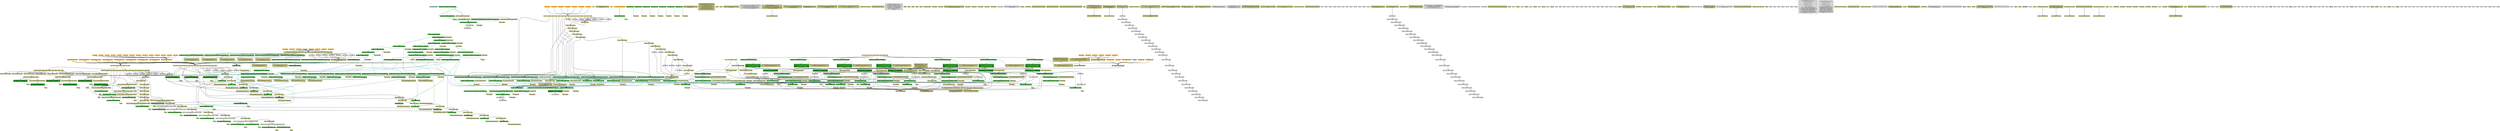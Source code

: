 digraph "token0" {
graph [ranksep=0.25, fontname=Arial,  nodesep=0.25, ranksep=0.5];
node [fontname=Arial, style=filled, height=0, width=0, shape=box];
edge [style="setlinewidth(2)"];
n281 [label = "281: \<unsafePerformIO\>",style="dashed,filled",color=orange,fillcolor="#77bbbb"];
n1090 [shape = record, label = "1090:  |Prelude.reapply| <461> unsafePerformIO' | <1085> \<1085\> ",style="dashed,filled",color=orange,fillcolor="#007700",fontcolor=white];
n1090:<1085>:s -> n1085:n;
n1090:e -> n2054:w [color="#007700"];
n1090:s -> n2054:n [color="#007777",style=dashed];
n918 [shape = record, label = "918:  |Tree.Tree| <4033> \<4033\> | <3979> \<3979\> | <3978> 8 \<3978\> | <3977> 7 \<3977\> ",style="dashed,filled",color=orange,fillcolor="#bbbb77"];
n918:<4033>:s -> n4033:n;
n918:<3979>:s -> n3979:n;
n848 [label = "848: \<604\>",style="dashed,filled",color=orange,fillcolor="#77bbbb"];
n848:s -> n604:n;
n847 [label = "847: 1",style="dashed,filled",color=orange,fillcolor="#bbbb77"];
n846 [label = "846: nStates \<604\>",style="dashed,filled",color=orange];
n846:s -> n604:n;
n3596 [label = "3596: unprintable[Box\<std::vector\<double,\nstd::allocator\<double\> \> \>]",style="dashed,filled",color=orange,fillcolor="#bbbb77"];
n844 [label = "844: getAlphabet \<604\>",style="dashed,filled",color=orange];
n844:s -> n604:n;
n843 [label = "843: stateLetters \<604\>",style="dashed,filled",color=orange];
n843:s -> n604:n;
n842 [label = "842: 4",style="dashed,filled",color=orange,fillcolor="#bbbb77"];
n841 [label = "841: rate \<604\>",style="dashed,filled",color=orange];
n841:s -> n604:n;
n840 [label = "840: \\d e -\> baseModel (getNthMixture \<604\>\ne) d",style="dashed,filled",color=orange,fillcolor="#bbbb77"];
n840:s -> n604:n;
n839 [label = "839: \\f -\> case \<604\> of \{SModel.MixtureModel\ng -\> frequencies (baseModel (\<3579\> g) f),SModel.MixtureModels\ng -\> case g of \{h:i -\> componentFrequencies\nh f\}\}",style="dashed,filled",color=orange,fillcolor="#bbbb77"];
n839:s -> n3579:n;
n839:s -> n604:n;
n838 [label = "838: branchTransitionP \<604\>",style="dashed,filled",color=orange];
n838:s -> n604:n;
n746 [shape = record, label = "746:  |:| <784> *Main.branchCat1 | <4205> \<4205\> ",style="dashed,filled",color=orange,fillcolor="#bbbb77"];
n746:<784>:s -> n784:n;
n746:<4205>:s -> n4205:n;
n744 [shape = record, label = "744:  |Array| <4233> \<4233\> | <4231> \<4231\> | <4229> \<4229\> | <4227> \<4227\> | <4225> \<4225\> | <4223> \<4223\> | <4221> \<4221\> ",style="dashed,filled",color=orange,fillcolor="#bbbb77"];
n744:<4233>:s -> n4233:n;
n744:<4231>:s -> n4231:n;
n744:<4229>:s -> n4229:n;
n744:<4227>:s -> n4227:n;
n744:<4225>:s -> n4225:n;
n744:<4223>:s -> n4223:n;
n744:<4221>:s -> n4221:n;
n737 [label = "737: snd (! models 0) *I1.lengthpArg",style="dashed,filled",color=orange];
n737:s -> n739:n;
n534 [label = "534: subA_index_leaf \<918\> *P1.A",style="dashed,filled",color=orange];
n534:s -> n536:n;
n534:s -> n918:n;
n533 [label = "533: ! \<534\> 0",style="dashed,filled",color=orange];
n533:s -> n534:n;
n532 [label = "532: ! \<534\> 1",style="dashed,filled",color=orange];
n532:s -> n534:n;
n531 [label = "531: ! \<534\> 2",style="dashed,filled",color=orange];
n531:s -> n534:n;
n530 [label = "530: ! \<534\> 3",style="dashed,filled",color=orange];
n530:s -> n534:n;
n529 [label = "529: ! \<534\> 4",style="dashed,filled",color=orange];
n529:s -> n534:n;
n528 [label = "528: ! \<534\> 5",style="dashed,filled",color=orange];
n528:s -> n534:n;
n527 [label = "527: ! \<534\> 6",style="dashed,filled",color=orange];
n527:s -> n534:n;
n526 [label = "526: ! \<534\> 7",style="dashed,filled",color=orange];
n526:s -> n534:n;
n525 [label = "525: ! \<534\> 8",style="dashed,filled",color=orange];
n525:s -> n534:n;
n524 [label = "524: ! \<534\> 9",style="dashed,filled",color=orange];
n524:s -> n534:n;
n523 [label = "523: ! \<534\> 10",style="dashed,filled",color=orange];
n523:s -> n534:n;
n522 [label = "522: ! \<534\> 11",style="dashed,filled",color=orange];
n522:s -> n534:n;
n521 [label = "521: ! \<534\> 12",style="dashed,filled",color=orange];
n521:s -> n534:n;
n520 [label = "520: ! \<534\> 13",style="dashed,filled",color=orange];
n520:s -> n534:n;
n519 [label = "519: \<4071\>",style="dashed,filled",color=orange,fillcolor="#77bbbb"];
n519:s -> n4071:n;
n3975 [shape = record, label = "3975:  |SubAIndex.get_column_index_list_for_characters| <536> *P1.A | <4032> 0 \<4032\> ",style="dashed,filled",color=orange,fillcolor="#007700",fontcolor=white];
n3975:<536>:s -> n536:n [color="#007777"];
n3975:e -> n3804:w [color="#007700"];
n3973 [shape = record, label = "3973:  |SubAIndex.get_column_index_list_for_characters| <536> *P1.A | <4029> 1 \<4029\> ",style="dashed,filled",color=orange,fillcolor="#007700",fontcolor=white];
n3973:<536>:s -> n536:n [color="#007777"];
n3973:e -> n3847:w [color="#007700"];
n3971 [shape = record, label = "3971:  |SubAIndex.get_column_index_list_for_characters| <536> *P1.A | <4026> 2 \<4026\> ",style="dashed,filled",color=orange,fillcolor="#007700",fontcolor=white];
n3971:<536>:s -> n536:n [color="#007777"];
n3971:e -> n3896:w [color="#007700"];
n3969 [shape = record, label = "3969:  |SubAIndex.get_column_index_list_for_characters| <536> *P1.A | <4023> 3 \<4023\> ",style="dashed,filled",color=orange,fillcolor="#007700",fontcolor=white];
n3969:<536>:s -> n536:n [color="#007777"];
n3969:e -> n3676:w [color="#007700"];
n3967 [shape = record, label = "3967:  |SubAIndex.get_column_index_list_for_characters| <536> *P1.A | <4020> 4 \<4020\> ",style="dashed,filled",color=orange,fillcolor="#007700",fontcolor=white];
n3967:<536>:s -> n536:n [color="#007777"];
n3967:e -> n3737:w [color="#007700"];
n3965 [shape = record, label = "3965:  |SubAIndex.get_column_index_list_for_characters| <536> *P1.A | <992> *MyTree.branch5source ",style="dashed,filled",color=orange,fillcolor="#007700",fontcolor=white];
n3965:<536>:s -> n536:n [color="#007777"];
n3965:<992>:s -> n992:n [color="#007777"];
n3965:e -> n3603:w [color="#007700"];
n3963 [shape = record, label = "3963:  |SubAIndex.get_column_index_list_for_characters| <536> *P1.A | <980> *MyTree.branch6source ",style="dashed,filled",color=orange,fillcolor="#007700",fontcolor=white];
n3963:<536>:s -> n536:n [color="#007777"];
n3963:<980>:s -> n980:n [color="#007777"];
n3963:e -> n3495:w [color="#007700"];
n511 [label = "511: ! \<4071\> 7",style="dashed,filled",color=orange];
n511:s -> n4071:n;
n510 [label = "510: ! \<4071\> 8",style="dashed,filled",color=orange];
n510:s -> n4071:n;
n509 [label = "509: ! \<4071\> 9",style="dashed,filled",color=orange];
n509:s -> n4071:n;
n508 [label = "508: ! \<4071\> 10",style="dashed,filled",color=orange];
n508:s -> n4071:n;
n507 [label = "507: ! \<4071\> 11",style="dashed,filled",color=orange];
n507:s -> n4071:n;
n506 [label = "506: ! \<4071\> 12",style="dashed,filled",color=orange];
n506:s -> n4071:n;
n505 [label = "505: ! \<4071\> 13",style="dashed,filled",color=orange];
n505:s -> n4071:n;
n4233 [shape = record, label = "4233:  |Prelude.vector_Matrix_From_List| <3843> \<3843\> ",style="dashed,filled",color=orange,fillcolor="#007700",fontcolor=white];
n4233:<3843>:s -> n3843:n [color="#007777"];
n4233:e -> n1996:w [color="#007700"];
n4233:s -> n3831:n [color="#007777",style=dashed];
n4231 [shape = record, label = "4231:  |Prelude.vector_Matrix_From_List| <3892> \<3892\> ",style="dashed,filled",color=orange,fillcolor="#007700",fontcolor=white];
n4231:<3892>:s -> n3892:n [color="#007777"];
n4231:e -> n2000:w [color="#007700"];
n4231:s -> n3878:n [color="#007777",style=dashed];
n4229 [shape = record, label = "4229:  |Prelude.vector_Matrix_From_List| <4218> \<4218\> ",style="dashed,filled",color=orange,fillcolor="#007700",fontcolor=white];
n4229:<4218>:s -> n4218:n [color="#007777"];
n4229:e -> n2004:w [color="#007700"];
n4229:s -> n4193:n [color="#007777",style=dashed];
n4227 [shape = record, label = "4227:  |Prelude.vector_Matrix_From_List| <3733> \<3733\> ",style="dashed,filled",color=orange,fillcolor="#007700",fontcolor=white];
n4227:<3733>:s -> n3733:n [color="#007777"];
n4227:e -> n1988:w [color="#007700"];
n4227:s -> n3715:n [color="#007777",style=dashed];
n4225 [shape = record, label = "4225:  |Prelude.vector_Matrix_From_List| <3800> \<3800\> ",style="dashed,filled",color=orange,fillcolor="#007700",fontcolor=white];
n4225:<3800>:s -> n3800:n [color="#007777"];
n4225:e -> n1992:w [color="#007700"];
n4225:s -> n3780:n [color="#007777",style=dashed];
n4223 [shape = record, label = "4223:  |Prelude.vector_Matrix_From_List| <3672> \<3672\> ",style="dashed,filled",color=orange,fillcolor="#007700",fontcolor=white];
n4223:<3672>:s -> n3672:n [color="#007777"];
n4223:e -> n1984:w [color="#007700"];
n4223:s -> n3650:n [color="#007777",style=dashed];
n4221 [shape = record, label = "4221:  |Prelude.vector_Matrix_From_List| <3570> \<3570\> ",style="dashed,filled",color=orange,fillcolor="#007700",fontcolor=white];
n4221:<3570>:s -> n3570:n [color="#007777"];
n4221:e -> n1980:w [color="#007700"];
n4221:s -> n3546:n [color="#007777",style=dashed];
n4180 [label = "4180: unprintable[Box\<std::vector\<double,\nstd::allocator\<double\> \> \>]",style="dashed,filled",color=orange,fillcolor="#bbbb77"];
n631 [shape = record, label = "631:  |SModel.ReversibleMarkov| <726> 'DNA nucleotides' \<726\> | <640> \<640\> | <630> \<630\> | <4180> \<4180\> | <626> \<626\> | <628> 1.000000 \<628\> | <627> 0.112500 \<627\> ",style="dashed,filled",color=orange,fillcolor="#bbbb77"];
n631:<640>:s -> n640:n;
n631:<630>:s -> n630:n;
n631:<4180>:s -> n4180:n;
n631:<626>:s -> n626:n;
n4271 [label = "4271: \<840\> 0 1",style="dashed,filled",color=orange];
n4271:s -> n840:n;
n4270 [label = "4270: \<840\> 0 2",style="dashed,filled",color=orange];
n4270:s -> n840:n;
n4269 [label = "4269: \<840\> 0 3",style="dashed,filled",color=orange];
n4269:s -> n840:n;
n4268 [label = "4268: \<840\> 0 4",style="dashed,filled",color=orange];
n4268:s -> n840:n;
n4267 [label = "4267: \<840\> 0 5",style="dashed,filled",color=orange];
n4267:s -> n840:n;
n4266 [label = "4266: \<840\> 0 6",style="dashed,filled",color=orange];
n4266:s -> n840:n;
n4265 [shape = record, label = "4265:  |Array| <500> P1.a0 | <494> P1.a1 | <488> P1.a2 | <482> P1.a3 | <4364> P1.a4 | <4358> P1.a5 | <4352> P1.a6 | <3420> \<3420\> | <3418> \<3418\> | <4334> P1.a9 | <4328> P1.a10 | <3412> \<3412\> | <3410> \<3410\> | <3408> \<3408\> ",style="dashed,filled",color=orange,fillcolor="#bbbb77"];
n4265:<500>:s -> n500:n;
n4265:<494>:s -> n494:n;
n4265:<488>:s -> n488:n;
n4265:<482>:s -> n482:n;
n4265:<4364>:s -> n4364:n;
n4265:<4358>:s -> n4358:n;
n4265:<4352>:s -> n4352:n;
n4265:<3420>:s -> n3420:n;
n4265:<3418>:s -> n3418:n;
n4265:<4334>:s -> n4334:n;
n4265:<4328>:s -> n4328:n;
n4265:<3412>:s -> n3412:n;
n4265:<3410>:s -> n3410:n;
n4265:<3408>:s -> n3408:n;
n4264 [shape = record, label = "4264:  |Array| <3382> \<3382\> | <3373> \<3373\> | <3364> \<3364\> | <3355> \<3355\> | <3346> \<3346\> | <3337> \<3337\> | <3328> \<3328\> | <3247> \<3247\> | <3245> \<3245\> | <3243> \<3243\> | <3241> \<3241\> | <3239> \<3239\> | <3237> \<3237\> | <3235> \<3235\> ",style="dashed,filled",color=orange,fillcolor="#bbbb77"];
n4264:<3382>:s -> n3382:n;
n4264:<3373>:s -> n3373:n;
n4264:<3364>:s -> n3364:n;
n4264:<3355>:s -> n3355:n;
n4264:<3346>:s -> n3346:n;
n4264:<3337>:s -> n3337:n;
n4264:<3328>:s -> n3328:n;
n4264:<3247>:s -> n3247:n;
n4264:<3245>:s -> n3245:n;
n4264:<3243>:s -> n3243:n;
n4264:<3241>:s -> n3241:n;
n4264:<3239>:s -> n3239:n;
n4264:<3237>:s -> n3237:n;
n4264:<3235>:s -> n3235:n;
n4263 [label = "4263: ! \<4264\> 0",style="dashed,filled",color=orange];
n4263:s -> n4264:n;
n4262 [label = "4262: ! \<4264\> 1",style="dashed,filled",color=orange];
n4262:s -> n4264:n;
n4261 [label = "4261: ! \<4264\> 2",style="dashed,filled",color=orange];
n4261:s -> n4264:n;
n4260 [label = "4260: ! \<4264\> 3",style="dashed,filled",color=orange];
n4260:s -> n4264:n;
n4259 [label = "4259: ! \<4264\> 4",style="dashed,filled",color=orange];
n4259:s -> n4264:n;
n4258 [label = "4258: ! \<4264\> 5",style="dashed,filled",color=orange];
n4258:s -> n4264:n;
n4257 [label = "4257: ! \<4264\> 6",style="dashed,filled",color=orange];
n4257:s -> n4264:n;
n4256 [shape = record, label = "4256:  |Prelude./| <2473> \<2473\> | <2418> \<2418\> ",style="dashed,filled",color=orange,fillcolor="#007700",fontcolor=white];
n4256:<2473>:s -> n2473:n [color="#007777"];
n4256:<2418>:s -> n2418:n [color="#007777"];
n4256:e -> n2009:w [color="#007700"];
n4255 [label = "4255: seqlength \<4265\> \<918\> 0",style="dashed,filled",color=orange];
n4255:s -> n918:n;
n4255:s -> n4265:n;
n4254 [label = "4254: seqlength \<4265\> \<918\> 1",style="dashed,filled",color=orange];
n4254:s -> n918:n;
n4254:s -> n4265:n;
n4253 [label = "4253: seqlength \<4265\> \<918\> 2",style="dashed,filled",color=orange];
n4253:s -> n918:n;
n4253:s -> n4265:n;
n4252 [label = "4252: seqlength \<4265\> \<918\> 3",style="dashed,filled",color=orange];
n4252:s -> n918:n;
n4252:s -> n4265:n;
n4251 [label = "4251: seqlength \<4265\> \<918\> 4",style="dashed,filled",color=orange];
n4251:s -> n918:n;
n4251:s -> n4265:n;
n4250 [label = "4250: seqlength \<4265\> \<918\> 5",style="dashed,filled",color=orange];
n4250:s -> n918:n;
n4250:s -> n4265:n;
n4249 [label = "4249: seqlength \<4265\> \<918\> 6",style="dashed,filled",color=orange];
n4249:s -> n918:n;
n4249:s -> n4265:n;
n4248 [label = "4248: seqlength \<4265\> \<918\> 7",style="dashed,filled",color=orange];
n4248:s -> n918:n;
n4248:s -> n4265:n;
n1280 [shape = record, label = "1280:  |Distributions.gamma_density| <1324> 0.500000 \<1324\> | <1323> 2.000000 \<1323\> | <1281> Main.mu1 ",style="dashed,filled",color=orange,fillcolor="#007700",fontcolor=white];
n1280:<1281>:s -> n1281:n [color="#007777"];
n1280:e -> n2008:w [color="#007700"];
n3073 [shape = record, label = "3073:  |Distributions.laplace_density| <3171> -4.000000 \<3171\> | <3167> 0.707107 \<3167\> | <3074> I1.RS07.logLambda ",style="dashed,filled",color=orange,fillcolor="#007700",fontcolor=white];
n3073:<3074>:s -> n3074:n [color="#007777"];
n3073:e -> n3068:w [color="#007700"];
n2882 [shape = record, label = "2882:  |Distributions.exponential_density| <3145> 10.000000 \<3145\> | <2883> \<2883\> ",style="dashed,filled",color=orange,fillcolor="#007700",fontcolor=white];
n2882:<2883>:s -> n2883:n [color="#007777"];
n2882:e -> n2877:w [color="#007700"];
n1281 [label = "1281/Main.mu1: modifiable \<1282\> \<1299\> 1.000000",style="dashed,filled",color=red,fillcolor="#007700",fontcolor=white];
n1281:s -> n1282:n;
n1281:s -> n1299:n;
n1281:e -> n2055:w [color="#007700"];
n3074 [label = "3074/I1.RS07.logLambda: modifiable \<3075\>\nrealLine 1.000000",style="dashed,filled",color=red,fillcolor="#007700",fontcolor=white];
n3074:s -> n3075:n;
n3074:e -> n3081:w [color="#007700"];
n2883 [label = "2883: modifiable \<2884\> \<2900\> 1.000000",style="dashed,filled",color=red,fillcolor="#007700",fontcolor=white];
n2883:s -> n2884:n;
n2883:s -> n2900:n;
n2883:e -> n2890:w [color="#007700"];
n1409 [label = "1409/Heat.beta: modifiable ()",style="dashed,filled",color=red,fillcolor="#007700",fontcolor=white];
n1409:e -> n1408:w [color="#007700"];
n1076 [label = "1076/*MyTree.nodeBranches5.0: modifiable\n()",style="dashed,filled",color=red,fillcolor="#007700",fontcolor=white];
n1076:e -> n875:w [color="#007700"];
n1070 [label = "1070/*MyTree.nodeBranches5.1: modifiable\n()",style="dashed,filled",color=red,fillcolor="#007700",fontcolor=white];
n1070:e -> n874:w [color="#007700"];
n1064 [label = "1064/*MyTree.nodeBranches5.2: modifiable\n()",style="dashed,filled",color=red,fillcolor="#007700",fontcolor=white];
n1064:e -> n873:w [color="#007700"];
n1058 [label = "1058/*MyTree.nodeBranches6.0: modifiable\n()",style="dashed,filled",color=red,fillcolor="#007700",fontcolor=white];
n1058:e -> n872:w [color="#007700"];
n1052 [label = "1052/*MyTree.nodeBranches6.1: modifiable\n()",style="dashed,filled",color=red,fillcolor="#007700",fontcolor=white];
n1052:e -> n871:w [color="#007700"];
n1046 [label = "1046/*MyTree.nodeBranches6.2: modifiable\n()",style="dashed,filled",color=red,fillcolor="#007700",fontcolor=white];
n1046:e -> n870:w [color="#007700"];
n1040 [label = "1040/*MyTree.nodeBranches7.0: modifiable\n()",style="dashed,filled",color=red,fillcolor="#007700",fontcolor=white];
n1040:e -> n869:w [color="#007700"];
n1034 [label = "1034/*MyTree.nodeBranches7.1: modifiable\n()",style="dashed,filled",color=red,fillcolor="#007700",fontcolor=white];
n1034:e -> n868:w [color="#007700"];
n1028 [label = "1028/*MyTree.nodeBranches7.2: modifiable\n()",style="dashed,filled",color=red,fillcolor="#007700",fontcolor=white];
n1028:e -> n867:w [color="#007700"];
n1022 [label = "1022/*MyTree.branch0target: modifiable ()",style="dashed,filled",color=red,fillcolor="#007700",fontcolor=white];
n1022:e -> n866:w [color="#007700"];
n1016 [label = "1016/*MyTree.branch1target: modifiable ()",style="dashed,filled",color=red,fillcolor="#007700",fontcolor=white];
n1016:e -> n865:w [color="#007700"];
n1010 [label = "1010/*MyTree.branch2target: modifiable ()",style="dashed,filled",color=red,fillcolor="#007700",fontcolor=white];
n1010:e -> n864:w [color="#007700"];
n1004 [label = "1004/*MyTree.branch3target: modifiable ()",style="dashed,filled",color=red,fillcolor="#007700",fontcolor=white];
n1004:e -> n863:w [color="#007700"];
n998 [label = "998/*MyTree.branch4target: modifiable ()",style="dashed,filled",color=red,fillcolor="#007700",fontcolor=white];
n998:e -> n862:w [color="#007700"];
n992 [label = "992/*MyTree.branch5source: modifiable ()",style="dashed,filled",color=red,fillcolor="#007700",fontcolor=white];
n992:e -> n861:w [color="#007700"];
n986 [label = "986/*MyTree.branch5target: modifiable ()",style="dashed,filled",color=red,fillcolor="#007700",fontcolor=white];
n986:e -> n860:w [color="#007700"];
n980 [label = "980/*MyTree.branch6source: modifiable ()",style="dashed,filled",color=red,fillcolor="#007700",fontcolor=white];
n980:e -> n859:w [color="#007700"];
n974 [label = "974/*MyTree.branch6target: modifiable ()",style="dashed,filled",color=red,fillcolor="#007700",fontcolor=white];
n974:e -> n858:w [color="#007700"];
n968 [label = "968/*MyTree.branch7source: modifiable ()",style="dashed,filled",color=red,fillcolor="#007700",fontcolor=white];
n968:e -> n857:w [color="#007700"];
n962 [label = "962/*MyTree.branch8source: modifiable ()",style="dashed,filled",color=red,fillcolor="#007700",fontcolor=white];
n962:e -> n856:w [color="#007700"];
n956 [label = "956/*MyTree.branch9source: modifiable ()",style="dashed,filled",color=red,fillcolor="#007700",fontcolor=white];
n956:e -> n855:w [color="#007700"];
n950 [label = "950/*MyTree.branch10source: modifiable ()",style="dashed,filled",color=red,fillcolor="#007700",fontcolor=white];
n950:e -> n854:w [color="#007700"];
n944 [label = "944/*MyTree.branch11source: modifiable ()",style="dashed,filled",color=red,fillcolor="#007700",fontcolor=white];
n944:e -> n853:w [color="#007700"];
n938 [label = "938/*MyTree.branch12source: modifiable ()",style="dashed,filled",color=red,fillcolor="#007700",fontcolor=white];
n938:e -> n852:w [color="#007700"];
n932 [label = "932/*MyTree.branch12target: modifiable ()",style="dashed,filled",color=red,fillcolor="#007700",fontcolor=white];
n932:e -> n851:w [color="#007700"];
n926 [label = "926/*MyTree.branch13source: modifiable ()",style="dashed,filled",color=red,fillcolor="#007700",fontcolor=white];
n926:e -> n850:w [color="#007700"];
n920 [label = "920/*MyTree.branch13target: modifiable ()",style="dashed,filled",color=red,fillcolor="#007700",fontcolor=white];
n920:e -> n849:w [color="#007700"];
n913 [label = "913/*T1: modifiable ()",style="dashed,filled",color=red,fillcolor="#007700",fontcolor=white];
n913:e -> n912:w [color="#007700"];
n907 [label = "907/*T2: modifiable ()",style="dashed,filled",color=red,fillcolor="#007700",fontcolor=white];
n907:e -> n906:w [color="#007700"];
n901 [label = "901/*T3: modifiable ()",style="dashed,filled",color=red,fillcolor="#007700",fontcolor=white];
n901:e -> n900:w [color="#007700"];
n895 [label = "895/*T4: modifiable ()",style="dashed,filled",color=red,fillcolor="#007700",fontcolor=white];
n895:e -> n894:w [color="#007700"];
n889 [label = "889/*T5: modifiable ()",style="dashed,filled",color=red,fillcolor="#007700",fontcolor=white];
n889:e -> n888:w [color="#007700"];
n883 [label = "883/*T6: modifiable ()",style="dashed,filled",color=red,fillcolor="#007700",fontcolor=white];
n883:e -> n882:w [color="#007700"];
n877 [label = "877/*T7: modifiable ()",style="dashed,filled",color=red,fillcolor="#007700",fontcolor=white];
n877:e -> n876:w [color="#007700"];
n833 [label = "833/*IModels.training: modifiable ()",style="dashed,filled",color=red,fillcolor="#007700",fontcolor=white];
n833:e -> n832:w [color="#007700"];
n826 [label = "826/*Scale1.d1: modifiable ()",style="dashed,filled",color=red,fillcolor="#007700",fontcolor=white];
n826:e -> n2044:w [color="#007700"];
n820 [label = "820/*Scale1.d2: modifiable ()",style="dashed,filled",color=red,fillcolor="#007700",fontcolor=white];
n820:e -> n2043:w [color="#007700"];
n814 [label = "814/*Scale1.d3: modifiable ()",style="dashed,filled",color=red,fillcolor="#007700",fontcolor=white];
n814:e -> n2042:w [color="#007700"];
n808 [label = "808/*Scale1.d4: modifiable ()",style="dashed,filled",color=red,fillcolor="#007700",fontcolor=white];
n808:e -> n2041:w [color="#007700"];
n802 [label = "802/*Scale1.d5: modifiable ()",style="dashed,filled",color=red,fillcolor="#007700",fontcolor=white];
n802:e -> n2040:w [color="#007700"];
n796 [label = "796/*Scale1.d6: modifiable ()",style="dashed,filled",color=red,fillcolor="#007700",fontcolor=white];
n796:e -> n2039:w [color="#007700"];
n790 [label = "790/*Scale1.d7: modifiable ()",style="dashed,filled",color=red,fillcolor="#007700",fontcolor=white];
n790:e -> n2038:w [color="#007700"];
n784 [label = "784/*Main.branchCat1: modifiable ()",style="dashed,filled",color=red,fillcolor="#007700",fontcolor=white];
n784:e -> n783:w [color="#007700"];
n778 [label = "778/*Main.branchCat2: modifiable ()",style="dashed,filled",color=red,fillcolor="#007700",fontcolor=white];
n778:e -> n777:w [color="#007700"];
n772 [label = "772/*Main.branchCat3: modifiable ()",style="dashed,filled",color=red,fillcolor="#007700",fontcolor=white];
n772:e -> n771:w [color="#007700"];
n766 [label = "766/*Main.branchCat4: modifiable ()",style="dashed,filled",color=red,fillcolor="#007700",fontcolor=white];
n766:e -> n765:w [color="#007700"];
n760 [label = "760/*Main.branchCat5: modifiable ()",style="dashed,filled",color=red,fillcolor="#007700",fontcolor=white];
n760:e -> n759:w [color="#007700"];
n754 [label = "754/*Main.branchCat6: modifiable ()",style="dashed,filled",color=red,fillcolor="#007700",fontcolor=white];
n754:e -> n753:w [color="#007700"];
n748 [label = "748/*Main.branchCat7: modifiable ()",style="dashed,filled",color=red,fillcolor="#007700",fontcolor=white];
n748:e -> n747:w [color="#007700"];
n739 [label = "739/*I1.lengthpArg: modifiable ()",style="dashed,filled",color=red,fillcolor="#007700",fontcolor=white];
n739:e -> n738:w [color="#007700"];
n536 [label = "536/*P1.A: modifiable ()",style="dashed,filled",color=red,fillcolor="#007700",fontcolor=white];
n536:e -> n535:w [color="#007700"];
n500 [label = "500/P1.a0: modifiable ()",style="dashed,filled",color=red,fillcolor="#007700",fontcolor=white];
n500:e -> n4306:w [color="#007700"];
n494 [label = "494/P1.a1: modifiable ()",style="dashed,filled",color=red,fillcolor="#007700",fontcolor=white];
n494:e -> n4302:w [color="#007700"];
n488 [label = "488/P1.a2: modifiable ()",style="dashed,filled",color=red,fillcolor="#007700",fontcolor=white];
n488:e -> n4298:w [color="#007700"];
n482 [label = "482/P1.a3: modifiable ()",style="dashed,filled",color=red,fillcolor="#007700",fontcolor=white];
n482:e -> n4294:w [color="#007700"];
n4364 [label = "4364/P1.a4: modifiable ()",style="dashed,filled",color=red,fillcolor="#007700",fontcolor=white];
n4364:e -> n4290:w [color="#007700"];
n4358 [label = "4358/P1.a5: modifiable ()",style="dashed,filled",color=red,fillcolor="#007700",fontcolor=white];
n4358:e -> n4286:w [color="#007700"];
n4352 [label = "4352/P1.a6: modifiable ()",style="dashed,filled",color=red,fillcolor="#007700",fontcolor=white];
n4352:e -> n4282:w [color="#007700"];
n4346 [label = "4346/P1.a7: modifiable ()",style="dashed,filled",color=red,fillcolor="#007700",fontcolor=white];
n4346:e -> n4305:w [color="#007700"];
n4340 [label = "4340/P1.a8: modifiable ()",style="dashed,filled",color=red,fillcolor="#007700",fontcolor=white];
n4340:e -> n4301:w [color="#007700"];
n4334 [label = "4334/P1.a9: modifiable ()",style="dashed,filled",color=red,fillcolor="#007700",fontcolor=white];
n4334:e -> n4297:w [color="#007700"];
n4328 [label = "4328/P1.a10: modifiable ()",style="dashed,filled",color=red,fillcolor="#007700",fontcolor=white];
n4328:e -> n4293:w [color="#007700"];
n4322 [label = "4322/P1.a11: modifiable ()",style="dashed,filled",color=red,fillcolor="#007700",fontcolor=white];
n4322:e -> n4289:w [color="#007700"];
n4316 [label = "4316/P1.a12: modifiable ()",style="dashed,filled",color=red,fillcolor="#007700",fontcolor=white];
n4316:e -> n4285:w [color="#007700"];
n4310 [label = "4310/P1.a13: modifiable ()",style="dashed,filled",color=red,fillcolor="#007700",fontcolor=white];
n4310:e -> n4281:w [color="#007700"];
n2870 [shape = record, label = "2870/I1.RS07.meanIndelLength:  |Prelude.+| <2883> \<2883\> | <3111> 1.000000 \<3111\> ",style="dashed,filled",color=red,fillcolor="#007700",fontcolor=white];
n2870:<2883>:s -> n2883:n [color="#007777"];
n2870:e -> n1979:w [color="#007700"];
n462 [label = "462/Prelude.unsafePerformIO: \\c -\> reapply\nunsafePerformIO' c",fillcolor="#bbbb77"];
n461 [label = "461/Prelude.unsafePerformIO': \\g -\> case\ng of \{Prelude.IOAction1 h i -\> h i,Prelude.IOAction2\nh i j -\> h i j,Prelude.IOAction3 h i j k\n-\> h i j k,Prelude.IOAction4 h i j k l -\>\nh i j k l,Prelude.IOReturn h -\> h,Prelude.IOAndPass\nh i -\> let \{j = unsafePerformIO' h\} in join\nj (unsafePerformIO' (i j)),Prelude.IOAnd\nh i -\> join (unsafePerformIO' h) (unsafePerformIO'\ni)\}",fillcolor="#bbbb77"];
n1085 [shape = record, label = "1085:  |Prelude.IOAnd| <1087> \<1087\> | <1086> \<1086\> ",fillcolor="#bbbb77"];
n1085:<1087>:s -> n1087:n;
n1085:<1086>:s -> n1086:n;
n2054 [shape = record, label = "2054:  |Prelude.join| <1281> Main.mu1 | <2052> () \<2052\> ",style="dashed,filled",color=red,fillcolor="#007700",fontcolor=white];
n2054:<1281>:s -> n1281:n [color="#007777"];
n2054:e -> n2052:w [color="#007700"];
n4033 [shape = record, label = "4033:  |Array| <4067> \<4067\> | <4064> \<4064\> | <4061> \<4061\> | <4058> \<4058\> | <4055> \<4055\> | <4051> \<4051\> | <4047> \<4047\> | <4043> \<4043\> ",fillcolor="#bbbb77"];
n4033:<4067>:s -> n4067:n;
n4033:<4064>:s -> n4064:n;
n4033:<4061>:s -> n4061:n;
n4033:<4058>:s -> n4058:n;
n4033:<4055>:s -> n4055:n;
n4033:<4051>:s -> n4051:n;
n4033:<4047>:s -> n4047:n;
n4033:<4043>:s -> n4043:n;
n3979 [shape = record, label = "3979:  |Array| <4030> \<4030\> | <4027> \<4027\> | <4024> \<4024\> | <4021> \<4021\> | <4018> \<4018\> | <4016> \<4016\> | <4014> \<4014\> | <3915> \<3915\> | <3913> \<3913\> | <3911> \<3911\> | <3909> \<3909\> | <3907> \<3907\> | <3905> \<3905\> | <3903> \<3903\> ",fillcolor="#bbbb77"];
n3979:<4030>:s -> n4030:n;
n3979:<4027>:s -> n4027:n;
n3979:<4024>:s -> n4024:n;
n3979:<4021>:s -> n4021:n;
n3979:<4018>:s -> n4018:n;
n3979:<4016>:s -> n4016:n;
n3979:<4014>:s -> n4014:n;
n3979:<3915>:s -> n3915:n;
n3979:<3913>:s -> n3913:n;
n3979:<3911>:s -> n3911:n;
n3979:<3909>:s -> n3909:n;
n3979:<3907>:s -> n3907:n;
n3979:<3905>:s -> n3905:n;
n3979:<3903>:s -> n3903:n;
n3978 [label = "3978: 8",fillcolor="#bbbb77"];
n3977 [label = "3977: 7",fillcolor="#bbbb77"];
n604 [shape = record, label = "604:  |SModel.MixtureModels| <605> \<605\> ",fillcolor="#bbbb77"];
n604:<605>:s -> n605:n;
n201 [label = "201/SModel.nStates: \\c -\> sizeOfVectorUnsigned\n(stateLetters c)",fillcolor="#bbbb77"];
n247 [label = "247/SModel.getAlphabet: \\f -\> case f of \{SModel.ReversibleMarkov\ng h i j k l m -\> g,SModel.F81 g h i j -\>\ng,SModel.MixtureModel g -\> getAlphabet (baseModel\n((\\f -\> SModel.MixtureModel f) g) 0),SModel.MixtureModels\ng -\> case g of \{h:i -\> getAlphabet h\}\}"];
n184 [label = "184/SModel.stateLetters: \\f -\> case f of\n\{SModel.ReversibleMarkov g h i j k l m -\>\nh,SModel.F81 g h i j -\> h,SModel.MixtureModel\ng -\> stateLetters (baseModel (\<601\> g) 0),SModel.MixtureModels\ng -\> case g of \{h:i -\> stateLetters h\}\}",fillcolor="#bbbb77"];
n184:s -> n601:n;
n192 [label = "192/SModel.rate: \\d -\> case d of \{SModel.ReversibleMarkov\ne f g h i j k -\> k,SModel.MixtureModel e\n-\> average (fmap2 rate e)\}",fillcolor="#bbbb77"];
n246 [label = "246/SModel.getNthMixture: \\b c -\> case b\nof \{SModel.MixtureModels d -\> !! d c\}",fillcolor="#bbbb77"];
n274 [label = "274/SModel.baseModel: \\c d -\> case c of \{SModel.MixtureModel\ne -\> case e of \{Distributions.DiscreteDistribution\nf -\> snd (!! f d)\}\}",fillcolor="#bbbb77"];
n270 [label = "270/SModel.componentFrequencies: \\e f -\>\ncase e of \{SModel.MixtureModel g -\> frequencies\n(baseModel (\<3579\> g) f),SModel.MixtureModels\ng -\> case g of \{h:i -\> componentFrequencies\nh f\}\}",fillcolor="#bbbb77"];
n270:s -> n3579:n;
n251 [label = "251/SModel.frequencies: \\a -\> case a of \{SModel.ReversibleMarkov\nb c d e f g h -\> e,SModel.F81 b c d e -\>\ne\}",fillcolor="#bbbb77"];
n3579 [label = "3579: \\a -\> SModel.MixtureModel a",fillcolor="#bbbb77"];
n273 [label = "273/SModel.branchTransitionP: \\i j -\> case\ni of \{SModel.MixtureModel k -\> case k of\n\{Distributions.DiscreteDistribution l -\>\nmap (\\r -\> qExp (scale (/ j (rate (\<4216\>\n(\<4215\> l)))) (snd r))) l\}\}",fillcolor="#bbbb77"];
n273:s -> n4216:n;
n273:s -> n4215:n;
n4205 [shape = record, label = "4205:  |:| <778> *Main.branchCat2 | <4206> \<4206\> ",fillcolor="#bbbb77"];
n4205:<778>:s -> n778:n;
n4205:<4206>:s -> n4206:n;
n831 [shape = record, label = "831/IModels.models:  |Array| <2865> \<2865\> ",fillcolor="#bbbb77"];
n831:<2865>:s -> n2865:n;
n12 [label = "12/Prelude.!: \\a b -\> Prelude.! a b",fillcolor="#bbbb77"];
n473 [label = "473/Prelude.snd: \\a -\> case a of \{(b, c)\n-\> c\}",fillcolor="#bbbb77"];
n1415 [label = "1415/SubAIndex.subA_index_leaf: \\m p -\> let\n\{r = mkArray (* 2 (numBranches m)) (\\s -\>\ncase is_leaf_node m (sourceNode m s) of \{Prelude.True\n-\> get_column_index_list_for_characters p\n(sourceNode m s),_ -\> case edgesBeforeEdge\nm s of \{z:#0 -\> case #0 of \{#2:#3 -\> case\n#3 of \{[] -\> merge_suba_indices (! r z) (!\nr #2)\}\}\}\})\} in r"];
n4071 [shape = record, label = "4071:  |Array| <3975> \<3975\> | <3973> \<3973\> | <3971> \<3971\> | <3969> \<3969\> | <3967> \<3967\> | <3965> \<3965\> | <3963> \<3963\> | <3961> \<3961\> | <3959> \<3959\> | <3957> \<3957\> | <3955> \<3955\> | <3953> \<3953\> | <3951> \<3951\> | <3949> \<3949\> ",fillcolor="#bbbb77"];
n4071:<3975>:s -> n3975:n;
n4071:<3973>:s -> n3973:n;
n4071:<3971>:s -> n3971:n;
n4071:<3969>:s -> n3969:n;
n4071:<3967>:s -> n3967:n;
n4071:<3965>:s -> n3965:n;
n4071:<3963>:s -> n3963:n;
n4071:<3961>:s -> n3961:n;
n4071:<3959>:s -> n3959:n;
n4071:<3957>:s -> n3957:n;
n4071:<3955>:s -> n3955:n;
n4071:<3953>:s -> n3953:n;
n4071:<3951>:s -> n3951:n;
n4071:<3949>:s -> n3949:n;
n4032 [label = "4032: 0",fillcolor="#bbbb77"];
n3804 [label = "3804: unprintable[Box\<std::vector\<std::pair\<int,\nint\>, std::allocator\<std::pair\<int, int\>\n\> \> \>]",fillcolor="#bbbb77"];
n4029 [label = "4029: 1",fillcolor="#bbbb77"];
n3847 [label = "3847: unprintable[Box\<std::vector\<std::pair\<int,\nint\>, std::allocator\<std::pair\<int, int\>\n\> \> \>]",fillcolor="#bbbb77"];
n4026 [label = "4026: 2",fillcolor="#bbbb77"];
n3896 [label = "3896: unprintable[Box\<std::vector\<std::pair\<int,\nint\>, std::allocator\<std::pair\<int, int\>\n\> \> \>]",fillcolor="#bbbb77"];
n4023 [label = "4023: 3",fillcolor="#bbbb77"];
n3676 [label = "3676: unprintable[Box\<std::vector\<std::pair\<int,\nint\>, std::allocator\<std::pair\<int, int\>\n\> \> \>]",fillcolor="#bbbb77"];
n4020 [label = "4020: 4",fillcolor="#bbbb77"];
n3737 [label = "3737: unprintable[Box\<std::vector\<std::pair\<int,\nint\>, std::allocator\<std::pair\<int, int\>\n\> \> \>]",fillcolor="#bbbb77"];
n3603 [label = "3603: unprintable[Box\<std::vector\<std::pair\<int,\nint\>, std::allocator\<std::pair\<int, int\>\n\> \> \>]",fillcolor="#bbbb77"];
n3495 [label = "3495: unprintable[Box\<std::vector\<std::pair\<int,\nint\>, std::allocator\<std::pair\<int, int\>\n\> \> \>]",fillcolor="#bbbb77"];
n3843 [label = "3843: case \<3842\> of \{SModel.MixtureModel\nk -\> case k of \{Distributions.DiscreteDistribution\nl -\> map (\\r -\> qExp (scale (/ *Scale1.d1\n(rate (\<4216\> (\<4215\> l)))) (snd r))) l\}\}",style="dashed,filled",color=red,fillcolor="#007700",fontcolor=white];
n3843:s -> n4216:n;
n3843:s -> n4215:n;
n3843:s -> n3842:n [color="#007777"];
n3843:s -> n826:n;
n3843:e -> n3837:w [color="#007700"];
n1996 [label = "1996: unprintable[Box\<std::vector\<bali_phy::matrix\<double\>,\nstd::allocator\<bali_phy::matrix\<double\> \>\n\> \>]",fillcolor="#bbbb77"];
n3892 [label = "3892: case \<3891\> of \{SModel.MixtureModel\nk -\> case k of \{Distributions.DiscreteDistribution\nl -\> map (\\r -\> qExp (scale (/ *Scale1.d2\n(rate (\<4216\> (\<4215\> l)))) (snd r))) l\}\}",style="dashed,filled",color=red,fillcolor="#007700",fontcolor=white];
n3892:s -> n4216:n;
n3892:s -> n4215:n;
n3892:s -> n3891:n [color="#007777"];
n3892:s -> n820:n;
n3892:e -> n3884:w [color="#007700"];
n2000 [label = "2000: unprintable[Box\<std::vector\<bali_phy::matrix\<double\>,\nstd::allocator\<bali_phy::matrix\<double\> \>\n\> \>]",fillcolor="#bbbb77"];
n4218 [label = "4218: case \<4217\> of \{SModel.MixtureModel\nk -\> case k of \{Distributions.DiscreteDistribution\nl -\> map (\\r -\> qExp (scale (/ *Scale1.d3\n(rate (\<4216\> (\<4215\> l)))) (snd r))) l\}\}",style="dashed,filled",color=red,fillcolor="#007700",fontcolor=white];
n4218:s -> n4216:n;
n4218:s -> n4215:n;
n4218:s -> n4217:n [color="#007777"];
n4218:s -> n814:n;
n4218:e -> n4199:w [color="#007700"];
n2004 [label = "2004: unprintable[Box\<std::vector\<bali_phy::matrix\<double\>,\nstd::allocator\<bali_phy::matrix\<double\> \>\n\> \>]",fillcolor="#bbbb77"];
n3733 [label = "3733: case \<3732\> of \{SModel.MixtureModel\nk -\> case k of \{Distributions.DiscreteDistribution\nl -\> map (\\r -\> qExp (scale (/ *Scale1.d4\n(rate (\<4216\> (\<4215\> l)))) (snd r))) l\}\}",style="dashed,filled",color=red,fillcolor="#007700",fontcolor=white];
n3733:s -> n4216:n;
n3733:s -> n4215:n;
n3733:s -> n3732:n [color="#007777"];
n3733:s -> n808:n;
n3733:e -> n3721:w [color="#007700"];
n1988 [label = "1988: unprintable[Box\<std::vector\<bali_phy::matrix\<double\>,\nstd::allocator\<bali_phy::matrix\<double\> \>\n\> \>]",fillcolor="#bbbb77"];
n3800 [label = "3800: case \<3799\> of \{SModel.MixtureModel\nk -\> case k of \{Distributions.DiscreteDistribution\nl -\> map (\\r -\> qExp (scale (/ *Scale1.d5\n(rate (\<4216\> (\<4215\> l)))) (snd r))) l\}\}",style="dashed,filled",color=red,fillcolor="#007700",fontcolor=white];
n3800:s -> n4216:n;
n3800:s -> n4215:n;
n3800:s -> n3799:n [color="#007777"];
n3800:s -> n802:n;
n3800:e -> n3786:w [color="#007700"];
n1992 [label = "1992: unprintable[Box\<std::vector\<bali_phy::matrix\<double\>,\nstd::allocator\<bali_phy::matrix\<double\> \>\n\> \>]",fillcolor="#bbbb77"];
n3672 [label = "3672: case \<3671\> of \{SModel.MixtureModel\nk -\> case k of \{Distributions.DiscreteDistribution\nl -\> map (\\r -\> qExp (scale (/ *Scale1.d6\n(rate (\<4216\> (\<4215\> l)))) (snd r))) l\}\}",style="dashed,filled",color=red,fillcolor="#007700",fontcolor=white];
n3672:s -> n4216:n;
n3672:s -> n4215:n;
n3672:s -> n3671:n [color="#007777"];
n3672:s -> n796:n;
n3672:e -> n3656:w [color="#007700"];
n1984 [label = "1984: unprintable[Box\<std::vector\<bali_phy::matrix\<double\>,\nstd::allocator\<bali_phy::matrix\<double\> \>\n\> \>]",fillcolor="#bbbb77"];
n3570 [label = "3570: case \<3569\> of \{SModel.MixtureModel\nk -\> case k of \{Distributions.DiscreteDistribution\nl -\> map (\\r -\> qExp (scale (/ *Scale1.d7\n(rate (\<4216\> (\<4215\> l)))) (snd r))) l\}\}",style="dashed,filled",color=red,fillcolor="#007700",fontcolor=white];
n3570:s -> n4216:n;
n3570:s -> n4215:n;
n3570:s -> n3569:n [color="#007777"];
n3570:s -> n790:n;
n3570:e -> n3552:w [color="#007700"];
n1980 [label = "1980: unprintable[Box\<std::vector\<bali_phy::matrix\<double\>,\nstd::allocator\<bali_phy::matrix\<double\> \>\n\> \>]",fillcolor="#bbbb77"];
n726 [label = "726: 'DNA nucleotides'",fillcolor="#bbbb77"];
n640 [label = "640: unprintable[Box\<std::vector\<unsigned\nint, std::allocator\<unsigned int\> \> \>]",fillcolor="#bbbb77"];
n630 [label = "630: unprintable[Box\<bali_phy::matrix\<double\>\n\>]",fillcolor="#bbbb77"];
n626 [label = "626: unprintable[EigenValues]",fillcolor="#bbbb77"];
n628 [label = "628: 1.000000",fillcolor="#bbbb77"];
n627 [label = "627: 0.112500",fillcolor="#bbbb77"];
n3420 [label = "3420: \<3450\> 7"];
n3420:s -> n3450:n;
n3418 [label = "3418: \<3450\> 8"];
n3418:s -> n3450:n;
n3412 [label = "3412: \<3450\> 11"];
n3412:s -> n3450:n;
n3410 [label = "3410: \<3450\> 12"];
n3410:s -> n3450:n;
n3408 [label = "3408: \<3450\> 13"];
n3408:s -> n3450:n;
n3382 [shape = record, label = "3382:  |IModel.rs07_branch_HMM| <2869> \<2869\> | <2679> \<2679\> | <1409> Heat.beta | <833> *IModels.training ",style="dashed,filled",color=red,fillcolor="#007700",fontcolor=white];
n3382:<2869>:s -> n2869:n [color="#007777"];
n3382:<2679>:s -> n2679:n [color="#007777"];
n3382:<1409>:s -> n1409:n [color="#007777"];
n3382:<833>:s -> n833:n [color="#007777"];
n3382:e -> n2036:w [color="#007700"];
n3373 [shape = record, label = "3373:  |IModel.rs07_branch_HMM| <2869> \<2869\> | <2646> \<2646\> | <1409> Heat.beta | <833> *IModels.training ",style="dashed,filled",color=red,fillcolor="#007700",fontcolor=white];
n3373:<2869>:s -> n2869:n [color="#007777"];
n3373:<2646>:s -> n2646:n [color="#007777"];
n3373:<1409>:s -> n1409:n [color="#007777"];
n3373:<833>:s -> n833:n [color="#007777"];
n3373:e -> n2032:w [color="#007700"];
n3364 [shape = record, label = "3364:  |IModel.rs07_branch_HMM| <2869> \<2869\> | <2612> \<2612\> | <1409> Heat.beta | <833> *IModels.training ",style="dashed,filled",color=red,fillcolor="#007700",fontcolor=white];
n3364:<2869>:s -> n2869:n [color="#007777"];
n3364:<2612>:s -> n2612:n [color="#007777"];
n3364:<1409>:s -> n1409:n [color="#007777"];
n3364:<833>:s -> n833:n [color="#007777"];
n3364:e -> n2028:w [color="#007700"];
n3355 [shape = record, label = "3355:  |IModel.rs07_branch_HMM| <2869> \<2869\> | <2574> \<2574\> | <1409> Heat.beta | <833> *IModels.training ",style="dashed,filled",color=red,fillcolor="#007700",fontcolor=white];
n3355:<2869>:s -> n2869:n [color="#007777"];
n3355:<2574>:s -> n2574:n [color="#007777"];
n3355:<1409>:s -> n1409:n [color="#007777"];
n3355:<833>:s -> n833:n [color="#007777"];
n3355:e -> n2024:w [color="#007700"];
n3346 [shape = record, label = "3346:  |IModel.rs07_branch_HMM| <2869> \<2869\> | <2532> \<2532\> | <1409> Heat.beta | <833> *IModels.training ",style="dashed,filled",color=red,fillcolor="#007700",fontcolor=white];
n3346:<2869>:s -> n2869:n [color="#007777"];
n3346:<2532>:s -> n2532:n [color="#007777"];
n3346:<1409>:s -> n1409:n [color="#007777"];
n3346:<833>:s -> n833:n [color="#007777"];
n3346:e -> n2020:w [color="#007700"];
n3337 [shape = record, label = "3337:  |IModel.rs07_branch_HMM| <2869> \<2869\> | <2486> \<2486\> | <1409> Heat.beta | <833> *IModels.training ",style="dashed,filled",color=red,fillcolor="#007700",fontcolor=white];
n3337:<2869>:s -> n2869:n [color="#007777"];
n3337:<2486>:s -> n2486:n [color="#007777"];
n3337:<1409>:s -> n1409:n [color="#007777"];
n3337:<833>:s -> n833:n [color="#007777"];
n3337:e -> n2016:w [color="#007700"];
n3328 [shape = record, label = "3328:  |IModel.rs07_branch_HMM| <2869> \<2869\> | <2436> \<2436\> | <1409> Heat.beta | <833> *IModels.training ",style="dashed,filled",color=red,fillcolor="#007700",fontcolor=white];
n3328:<2869>:s -> n2869:n [color="#007777"];
n3328:<2436>:s -> n2436:n [color="#007777"];
n3328:<1409>:s -> n1409:n [color="#007777"];
n3328:<833>:s -> n833:n [color="#007777"];
n3328:e -> n2012:w [color="#007700"];
n3247 [label = "3247: \<3389\> 7"];
n3247:s -> n3389:n;
n3245 [label = "3245: \<3389\> 8"];
n3245:s -> n3389:n;
n3243 [label = "3243: \<3389\> 9"];
n3243:s -> n3389:n;
n3241 [label = "3241: \<3389\> 10"];
n3241:s -> n3389:n;
n3239 [label = "3239: \<3389\> 11"];
n3239:s -> n3389:n;
n3237 [label = "3237: \<3389\> 12"];
n3237:s -> n3389:n;
n3235 [label = "3235: \<3389\> 13"];
n3235:s -> n3389:n;
n2473 [shape = record, label = "2473:  |Prelude.*| <2519> \<2519\> | <2475> \<2475\> ",style="dashed,filled",color=red,fillcolor="#007700",fontcolor=white];
n2473:<2519>:s -> n2519:n [color="#007777"];
n2473:<2475>:s -> n2475:n [color="#007777"];
n2473:e -> n2010:w [color="#007700"];
n2418 [shape = record, label = "2418:  |Prelude.*| <2093> \<2093\> | <2093> \<2093\> ",style="dashed,filled",color=red,fillcolor="#007700",fontcolor=white];
n2418:<2093>:s -> n2093:n [color="#007777"];
n2418:<2093>:s -> n2093:n [color="#007777"];
n2418:e -> n2057:w [color="#007700"];
n2009 [label = "2009: -147.447181",fillcolor="#bbbb77"];
n1441 [label = "1441/Alignment.seqlength: \\f g h -\> pairwise_alignment_length1\n(! f ($ head (edgesOutOfNode g h)))",fillcolor="#bbbb77"];
n1324 [label = "1324: 0.500000",fillcolor="#bbbb77"];
n1323 [label = "1323: 2.000000",fillcolor="#bbbb77"];
n2008 [label = "2008: -1.418939",fillcolor="#bbbb77"];
n3171 [label = "3171: -4.000000",fillcolor="#bbbb77"];
n3167 [label = "3167: 0.707107",fillcolor="#bbbb77"];
n3068 [label = "3068: -1.344965",fillcolor="#bbbb77"];
n3145 [label = "3145: 10.000000",fillcolor="#bbbb77"];
n2877 [label = "2877: -4.149396",fillcolor="#bbbb77"];
n1282 [label = "1282: c_range \<1299\>"];
n1282:s -> n1299:n;
n1299 [label = "1299: above 0.000000"];
n1399 [label = "1399: 1.000000"];
n2055 [label = "2055: 1.000000",fillcolor="#bbbb77"];
n3075 [label = "3075: c_range realLine"];
n286 [label = "286/Range.realLine: (\\d e -\> Range.OpenInterval\nd e) Nothing Nothing"];
n3081 [label = "3081: -3.294031",fillcolor="#bbbb77"];
n2884 [label = "2884: c_range \<2900\>"];
n2884:s -> n2900:n;
n2900 [label = "2900: above 0.000000"];
n2890 [label = "2890: 18.468104",fillcolor="#bbbb77"];
n453 [shape = record, label = "453/():  |()",fillcolor="#bbbb77"];
n1408 [label = "1408: 1.000000",fillcolor="#bbbb77"];
n875 [label = "875: 5",fillcolor="#bbbb77"];
n874 [label = "874: 8",fillcolor="#bbbb77"];
n873 [label = "873: 9",fillcolor="#bbbb77"];
n872 [label = "872: 11",fillcolor="#bbbb77"];
n871 [label = "871: 7",fillcolor="#bbbb77"];
n870 [label = "870: 6",fillcolor="#bbbb77"];
n869 [label = "869: 13",fillcolor="#bbbb77"];
n868 [label = "868: 12",fillcolor="#bbbb77"];
n867 [label = "867: 10",fillcolor="#bbbb77"];
n866 [label = "866: 6",fillcolor="#bbbb77"];
n865 [label = "865: 5",fillcolor="#bbbb77"];
n864 [label = "864: 5",fillcolor="#bbbb77"];
n863 [label = "863: 7",fillcolor="#bbbb77"];
n862 [label = "862: 6",fillcolor="#bbbb77"];
n861 [label = "861: 5",fillcolor="#bbbb77"];
n860 [label = "860: 7",fillcolor="#bbbb77"];
n859 [label = "859: 6",fillcolor="#bbbb77"];
n858 [label = "858: 7",fillcolor="#bbbb77"];
n857 [label = "857: 6",fillcolor="#bbbb77"];
n856 [label = "856: 5",fillcolor="#bbbb77"];
n855 [label = "855: 5",fillcolor="#bbbb77"];
n854 [label = "854: 7",fillcolor="#bbbb77"];
n853 [label = "853: 6",fillcolor="#bbbb77"];
n852 [label = "852: 7",fillcolor="#bbbb77"];
n851 [label = "851: 5",fillcolor="#bbbb77"];
n850 [label = "850: 7",fillcolor="#bbbb77"];
n849 [label = "849: 6",fillcolor="#bbbb77"];
n912 [label = "912: 0.041715",fillcolor="#bbbb77"];
n906 [label = "906: 0.122842",fillcolor="#bbbb77"];
n900 [label = "900: 0.105224",fillcolor="#bbbb77"];
n894 [label = "894: 0.004169",fillcolor="#bbbb77"];
n888 [label = "888: 1.597380",fillcolor="#bbbb77"];
n882 [label = "882: 0.065663",fillcolor="#bbbb77"];
n876 [label = "876: 0.933936",fillcolor="#bbbb77"];
n832 [shape = record, label = "832:  |Prelude.False",fillcolor="#bbbb77"];
n2044 [label = "2044: 0.041715",fillcolor="#bbbb77"];
n2043 [label = "2043: 0.122842",fillcolor="#bbbb77"];
n2042 [label = "2042: 0.105224",fillcolor="#bbbb77"];
n2041 [label = "2041: 0.004169",fillcolor="#bbbb77"];
n2040 [label = "2040: 1.597380",fillcolor="#bbbb77"];
n2039 [label = "2039: 0.065663",fillcolor="#bbbb77"];
n2038 [label = "2038: 0.933936",fillcolor="#bbbb77"];
n783 [label = "783: 0",fillcolor="#bbbb77"];
n777 [label = "777: 0",fillcolor="#bbbb77"];
n771 [label = "771: 0",fillcolor="#bbbb77"];
n765 [label = "765: 0",fillcolor="#bbbb77"];
n759 [label = "759: 0",fillcolor="#bbbb77"];
n753 [label = "753: 0",fillcolor="#bbbb77"];
n747 [label = "747: 0",fillcolor="#bbbb77"];
n738 [label = "738: 1",fillcolor="#bbbb77"];
n535 [label = "535: unprintable[alignment]",fillcolor="#bbbb77"];
n4306 [label = "4306: unprintable[pairwise_alignment_t]",fillcolor="#bbbb77"];
n4302 [label = "4302: unprintable[pairwise_alignment_t]",fillcolor="#bbbb77"];
n4298 [label = "4298: unprintable[pairwise_alignment_t]",fillcolor="#bbbb77"];
n4294 [label = "4294: unprintable[pairwise_alignment_t]",fillcolor="#bbbb77"];
n4290 [label = "4290: unprintable[pairwise_alignment_t]",fillcolor="#bbbb77"];
n4286 [label = "4286: unprintable[pairwise_alignment_t]",fillcolor="#bbbb77"];
n4282 [label = "4282: unprintable[pairwise_alignment_t]",fillcolor="#bbbb77"];
n4305 [label = "4305: unprintable[pairwise_alignment_t]",fillcolor="#bbbb77"];
n4301 [label = "4301: unprintable[pairwise_alignment_t]",fillcolor="#bbbb77"];
n4297 [label = "4297: unprintable[pairwise_alignment_t]",fillcolor="#bbbb77"];
n4293 [label = "4293: unprintable[pairwise_alignment_t]",fillcolor="#bbbb77"];
n4289 [label = "4289: unprintable[pairwise_alignment_t]",fillcolor="#bbbb77"];
n4285 [label = "4285: unprintable[pairwise_alignment_t]",fillcolor="#bbbb77"];
n4281 [label = "4281: unprintable[pairwise_alignment_t]",fillcolor="#bbbb77"];
n3111 [label = "3111: 1.000000",fillcolor="#bbbb77"];
n1979 [label = "1979: 19.468104",fillcolor="#bbbb77"];
n62 [label = "62/Prelude.reapply: \\a b -\> Prelude.reapply\na b",fillcolor="#bbbb77"];
n110 [label = "110/Prelude.join: \\a b -\> Prelude.join a\nb",fillcolor="#bbbb77"];
n1087 [shape = record, label = "1087:  |Prelude.IOReturn| <1281> Main.mu1 ",fillcolor="#bbbb77"];
n1087:<1281>:s -> n1281:n;
n1086 [shape = record, label = "1086:  |Prelude.IOAction1| <444> builtin_trigger | <1089> 0 \<1089\> ",fillcolor="#bbbb77"];
n2052 [shape = record, label = "2052:  |()",fillcolor="#bbbb77"];
n4067 [shape = record, label = "4067:  |:| <4069> 0 \<4069\> | <4068> [] \<4068\> ",fillcolor="#bbbb77"];
n4064 [shape = record, label = "4064:  |:| <4066> 1 \<4066\> | <4065> [] \<4065\> ",fillcolor="#bbbb77"];
n4061 [shape = record, label = "4061:  |:| <4063> 2 \<4063\> | <4062> [] \<4062\> ",fillcolor="#bbbb77"];
n4058 [shape = record, label = "4058:  |:| <4060> 3 \<4060\> | <4059> [] \<4059\> ",fillcolor="#bbbb77"];
n4055 [shape = record, label = "4055:  |:| <4057> 4 \<4057\> | <4056> [] \<4056\> ",fillcolor="#bbbb77"];
n4051 [shape = record, label = "4051:  |:| <1064> *MyTree.nodeBranches5.2 | <4052> \<4052\> ",fillcolor="#bbbb77"];
n4051:<1064>:s -> n1064:n;
n4051:<4052>:s -> n4052:n;
n4047 [shape = record, label = "4047:  |:| <1046> *MyTree.nodeBranches6.2 | <4048> \<4048\> ",fillcolor="#bbbb77"];
n4047:<1046>:s -> n1046:n;
n4047:<4048>:s -> n4048:n;
n4043 [shape = record, label = "4043:  |:| <1028> *MyTree.nodeBranches7.2 | <4044> \<4044\> ",fillcolor="#bbbb77"];
n4043:<1028>:s -> n1028:n;
n4043:<4044>:s -> n4044:n;
n4030 [shape = record, label = "4030:  |(,,)| <4032> 0 \<4032\> | <1022> *MyTree.branch0target | <4031> 7 \<4031\> ",fillcolor="#bbbb77"];
n4030:<1022>:s -> n1022:n;
n4027 [shape = record, label = "4027:  |(,,)| <4029> 1 \<4029\> | <1016> *MyTree.branch1target | <4028> 8 \<4028\> ",fillcolor="#bbbb77"];
n4027:<1016>:s -> n1016:n;
n4024 [shape = record, label = "4024:  |(,,)| <4026> 2 \<4026\> | <1010> *MyTree.branch2target | <4025> 9 \<4025\> ",fillcolor="#bbbb77"];
n4024:<1010>:s -> n1010:n;
n4021 [shape = record, label = "4021:  |(,,)| <4023> 3 \<4023\> | <1004> *MyTree.branch3target | <4022> 10 \<4022\> ",fillcolor="#bbbb77"];
n4021:<1004>:s -> n1004:n;
n4018 [shape = record, label = "4018:  |(,,)| <4020> 4 \<4020\> | <998> *MyTree.branch4target | <4019> 11 \<4019\> ",fillcolor="#bbbb77"];
n4018:<998>:s -> n998:n;
n4016 [shape = record, label = "4016:  |(,,)| <992> *MyTree.branch5source | <986> *MyTree.branch5target | <4017> 12 \<4017\> ",fillcolor="#bbbb77"];
n4016:<992>:s -> n992:n;
n4016:<986>:s -> n986:n;
n4014 [shape = record, label = "4014:  |(,,)| <980> *MyTree.branch6source | <974> *MyTree.branch6target | <4015> 13 \<4015\> ",fillcolor="#bbbb77"];
n4014:<980>:s -> n980:n;
n4014:<974>:s -> n974:n;
n3915 [label = "3915: \<3945\> 7"];
n3915:s -> n3945:n;
n3913 [label = "3913: \<3945\> 8"];
n3913:s -> n3945:n;
n3911 [label = "3911: \<3945\> 9"];
n3911:s -> n3945:n;
n3909 [label = "3909: \<3945\> 10"];
n3909:s -> n3945:n;
n3907 [label = "3907: \<3945\> 11"];
n3907:s -> n3945:n;
n3905 [label = "3905: \<3945\> 12"];
n3905:s -> n3945:n;
n3903 [label = "3903: \<3945\> 13"];
n3903:s -> n3945:n;
n605 [shape = record, label = "605:  |:| <613> \<613\> | <606> [] \<606\> ",fillcolor="#bbbb77"];
n605:<613>:s -> n613:n;
n477 [label = "477/Prelude.sizeOfVectorUnsigned: \\a -\> Prelude.sizeOfVectorUnsigned\na",fillcolor="#bbbb77"];
n601 [label = "601: \\a -\> SModel.MixtureModel a",fillcolor="#bbbb77"];
n600 [label = "600: 0",fillcolor="#bbbb77"];
n368 [label = "368/Distributions.fmap2: \\e f -\> case f of\n\{[] -\> [],g:h -\> case g of \{(j, k) -\> (j,\ne k):fmap2 e h\},Distributions.DiscreteDistribution\ng -\> \<4091\> (fmap2 e g)\}",fillcolor="#bbbb77"];
n368:s -> n4091:n;
n412 [label = "412/Distributions.average: \\d -\> case d of\n\{Distributions.DiscreteDistribution e -\>\nfoldl' \<4094\> 0.000000 e\}",fillcolor="#bbbb77"];
n412:s -> n4094:n;
n11 [label = "11/Prelude.!!: \\e f -\> case e of \{h:i -\>\ncase f of \{0 -\> h,_ -\> !! i (- f 1)\},_ -\>\n\<596\>\}",fillcolor="#bbbb77"];
n11:s -> n596:n;
n1 [label = "1/Prelude./: \\a b -\> Prelude./ a b",fillcolor="#bbbb77"];
n187 [label = "187/SModel.scale: \\d e -\> case e of \{SModel.ReversibleMarkov\nf g h i j k l -\> \<4189\> f g h i j (* d k)\n(* d l)\}",fillcolor="#bbbb77"];
n187:s -> n4189:n;
n193 [label = "193/SModel.qExp: \\b -\> case b of \{SModel.ReversibleMarkov\nc d e f g h i -\> lExp g f h\}",fillcolor="#bbbb77"];
n89 [label = "89/Prelude.map: \\c d -\> case d of \{[] -\>\n[],e:f -\> c e:map c f\}",fillcolor="#bbbb77"];
n4216 [label = "4216: \\a -\> SModel.MixtureModel a",fillcolor="#bbbb77"];
n4215 [label = "4215: \\a -\> Distributions.DiscreteDistribution\na",fillcolor="#bbbb77"];
n4206 [shape = record, label = "4206:  |:| <772> *Main.branchCat3 | <4207> \<4207\> ",fillcolor="#bbbb77"];
n4206:<772>:s -> n772:n;
n4206:<4207>:s -> n4207:n;
n2865 [shape = record, label = "2865:  |(,)| <2867> \<2867\> | <2868> \<2868\> ",fillcolor="#bbbb77"];
n2865:<2867>:s -> n2867:n;
n2865:<2868>:s -> n2868:n;
n1424 [label = "1424/Tree.sourceNode: \\b c -\> case nodesForEdge\nb c of \{(e, f, g) -\> e\}",fillcolor="#bbbb77"];
n1417 [label = "1417/SubAIndex.merge_suba_indices: \\a b -\>\nSubAIndex.merge_suba_indices a b"];
n1437 [label = "1437/Tree.edgesBeforeEdge: \\i l -\> $ (map\n(reverseEdge i)) ($ (filter (\\r -\> /= r l))\n(edgesOutOfNode i (sourceNode i l)))"];
n1418 [label = "1418/SubAIndex.get_column_index_list_for_characters:\n\\a b -\> SubAIndex.get_column_index_list_for_characters\na b",fillcolor="#bbbb77"];
n1433 [label = "1433/Tree.is_leaf_node: \\d e -\> == (nodeDegree\nd e) 1",fillcolor="#bbbb77"];
n1427 [label = "1427/Tree.numBranches: \\a -\> case a of \{Tree.Tree\nb c d e -\> e\}",fillcolor="#bbbb77"];
n7 [label = "7/Prelude.*: \\a b -\> Prelude.* a b",fillcolor="#bbbb77"];
n84 [label = "84/Prelude.mkArray: \\a b -\> Prelude.mkArray\na b",fillcolor="#bbbb77"];
n3961 [label = "3961: \<4072\> 7"];
n3961:s -> n4072:n;
n3959 [label = "3959: \<4072\> 8"];
n3959:s -> n4072:n;
n3957 [label = "3957: \<4072\> 9"];
n3957:s -> n4072:n;
n3955 [label = "3955: \<4072\> 10"];
n3955:s -> n4072:n;
n3953 [label = "3953: \<4072\> 11"];
n3953:s -> n4072:n;
n3951 [label = "3951: \<4072\> 12"];
n3951:s -> n4072:n;
n3949 [label = "3949: \<4072\> 13"];
n3949:s -> n4072:n;
n3842 [label = "3842: case *Main.branchCat1 of \{0 -\> \<613\>,_\n-\> \<3840\>\}",style="dashed,filled",color=red,fillcolor="#007700",fontcolor=white];
n3842:s -> n784:n [color="#007777"];
n3842:s -> n613:n;
n3842:s -> n3840:n;
n3842:e -> n613:w [color="#007700"];
n3837 [shape = record, label = "3837:  |:| <3831> \<3831\> | <1347> [] \<1347\> ",fillcolor="#bbbb77"];
n3837:<3831>:s -> n3831:n;
n3891 [label = "3891: case *Main.branchCat2 of \{0 -\> \<613\>,_\n-\> \<3889\>\}",style="dashed,filled",color=red,fillcolor="#007700",fontcolor=white];
n3891:s -> n778:n [color="#007777"];
n3891:s -> n613:n;
n3891:s -> n3889:n;
n3891:e -> n613:w [color="#007700"];
n3884 [shape = record, label = "3884:  |:| <3878> \<3878\> | <1347> [] \<1347\> ",fillcolor="#bbbb77"];
n3884:<3878>:s -> n3878:n;
n4217 [label = "4217: case *Main.branchCat3 of \{0 -\> \<613\>,_\n-\> \<4213\>\}",style="dashed,filled",color=red,fillcolor="#007700",fontcolor=white];
n4217:s -> n772:n [color="#007777"];
n4217:s -> n613:n;
n4217:s -> n4213:n;
n4217:e -> n613:w [color="#007700"];
n4199 [shape = record, label = "4199:  |:| <4193> \<4193\> | <1347> [] \<1347\> ",fillcolor="#bbbb77"];
n4199:<4193>:s -> n4193:n;
n3732 [label = "3732: case *Main.branchCat4 of \{0 -\> \<613\>,_\n-\> \<3730\>\}",style="dashed,filled",color=red,fillcolor="#007700",fontcolor=white];
n3732:s -> n766:n [color="#007777"];
n3732:s -> n613:n;
n3732:s -> n3730:n;
n3732:e -> n613:w [color="#007700"];
n3721 [shape = record, label = "3721:  |:| <3715> \<3715\> | <1347> [] \<1347\> ",fillcolor="#bbbb77"];
n3721:<3715>:s -> n3715:n;
n3799 [label = "3799: case *Main.branchCat5 of \{0 -\> \<613\>,_\n-\> \<3797\>\}",style="dashed,filled",color=red,fillcolor="#007700",fontcolor=white];
n3799:s -> n760:n [color="#007777"];
n3799:s -> n613:n;
n3799:s -> n3797:n;
n3799:e -> n613:w [color="#007700"];
n3786 [shape = record, label = "3786:  |:| <3780> \<3780\> | <1347> [] \<1347\> ",fillcolor="#bbbb77"];
n3786:<3780>:s -> n3780:n;
n3671 [label = "3671: case *Main.branchCat6 of \{0 -\> \<613\>,_\n-\> \<3669\>\}",style="dashed,filled",color=red,fillcolor="#007700",fontcolor=white];
n3671:s -> n754:n [color="#007777"];
n3671:s -> n613:n;
n3671:s -> n3669:n;
n3671:e -> n613:w [color="#007700"];
n3656 [shape = record, label = "3656:  |:| <3650> \<3650\> | <1347> [] \<1347\> ",fillcolor="#bbbb77"];
n3656:<3650>:s -> n3650:n;
n3569 [label = "3569: case *Main.branchCat7 of \{0 -\> \<613\>,_\n-\> \<3567\>\}",style="dashed,filled",color=red,fillcolor="#007700",fontcolor=white];
n3569:s -> n748:n [color="#007777"];
n3569:s -> n613:n;
n3569:s -> n3567:n;
n3569:e -> n613:w [color="#007700"];
n3552 [shape = record, label = "3552:  |:| <3546> \<3546\> | <1347> [] \<1347\> ",fillcolor="#bbbb77"];
n3552:<3546>:s -> n3546:n;
n3450 [label = "3450: \\c -\> !! \<3452\> c",fillcolor="#bbbb77"];
n3450:s -> n3452:n;
n3421 [label = "3421: 7"];
n3419 [label = "3419: 8"];
n3413 [label = "3413: 11"];
n3411 [label = "3411: 12"];
n3409 [label = "3409: 13"];
n2869 [shape = record, label = "2869:  |Prelude./| <2883> \<2883\> | <2871> \<2871\> ",style="dashed,filled",color=red,fillcolor="#007700",fontcolor=white];
n2869:<2883>:s -> n2883:n [color="#007777"];
n2869:<2871>:s -> n2871:n [color="#007777"];
n2869:e -> n2677:w [color="#007700"];
n2679 [shape = record, label = "2679:  |Prelude.*| <3062> \<3062\> | <826> *Scale1.d1 ",style="dashed,filled",color=red,fillcolor="#007700",fontcolor=white];
n2679:<3062>:s -> n3062:n [color="#007777"];
n2679:<826>:s -> n826:n [color="#007777"];
n2679:e -> n2037:w [color="#007700"];
n2036 [label = "2036: unprintable[indel::PairHMM]",fillcolor="#bbbb77"];
n2646 [shape = record, label = "2646:  |Prelude.*| <3062> \<3062\> | <820> *Scale1.d2 ",style="dashed,filled",color=red,fillcolor="#007700",fontcolor=white];
n2646:<3062>:s -> n3062:n [color="#007777"];
n2646:<820>:s -> n820:n [color="#007777"];
n2646:e -> n2033:w [color="#007700"];
n2032 [label = "2032: unprintable[indel::PairHMM]",fillcolor="#bbbb77"];
n2612 [shape = record, label = "2612:  |Prelude.*| <3062> \<3062\> | <814> *Scale1.d3 ",style="dashed,filled",color=red,fillcolor="#007700",fontcolor=white];
n2612:<3062>:s -> n3062:n [color="#007777"];
n2612:<814>:s -> n814:n [color="#007777"];
n2612:e -> n2029:w [color="#007700"];
n2028 [label = "2028: unprintable[indel::PairHMM]",fillcolor="#bbbb77"];
n2574 [shape = record, label = "2574:  |Prelude.*| <3062> \<3062\> | <808> *Scale1.d4 ",style="dashed,filled",color=red,fillcolor="#007700",fontcolor=white];
n2574:<3062>:s -> n3062:n [color="#007777"];
n2574:<808>:s -> n808:n [color="#007777"];
n2574:e -> n2025:w [color="#007700"];
n2024 [label = "2024: unprintable[indel::PairHMM]",fillcolor="#bbbb77"];
n2532 [shape = record, label = "2532:  |Prelude.*| <3062> \<3062\> | <802> *Scale1.d5 ",style="dashed,filled",color=red,fillcolor="#007700",fontcolor=white];
n2532:<3062>:s -> n3062:n [color="#007777"];
n2532:<802>:s -> n802:n [color="#007777"];
n2532:e -> n2021:w [color="#007700"];
n2020 [label = "2020: unprintable[indel::PairHMM]",fillcolor="#bbbb77"];
n2486 [shape = record, label = "2486:  |Prelude.*| <3062> \<3062\> | <796> *Scale1.d6 ",style="dashed,filled",color=red,fillcolor="#007700",fontcolor=white];
n2486:<3062>:s -> n3062:n [color="#007777"];
n2486:<796>:s -> n796:n [color="#007777"];
n2486:e -> n2017:w [color="#007700"];
n2016 [label = "2016: unprintable[indel::PairHMM]",fillcolor="#bbbb77"];
n2436 [shape = record, label = "2436:  |Prelude.*| <3062> \<3062\> | <790> *Scale1.d7 ",style="dashed,filled",color=red,fillcolor="#007700",fontcolor=white];
n2436:<3062>:s -> n3062:n [color="#007777"];
n2436:<790>:s -> n790:n [color="#007777"];
n2436:e -> n2013:w [color="#007700"];
n2012 [label = "2012: unprintable[indel::PairHMM]",fillcolor="#bbbb77"];
n3389 [label = "3389: \\c -\> !! \<3391\> c",fillcolor="#bbbb77"];
n3389:s -> n3391:n;
n3248 [label = "3248: 7"];
n3246 [label = "3246: 8"];
n3244 [label = "3244: 9"];
n3242 [label = "3242: 10"];
n3240 [label = "3240: 11"];
n3238 [label = "3238: 12"];
n3236 [label = "3236: 13"];
n2519 [shape = record, label = "2519:  |Prelude.*| <2561> \<2561\> | <2521> \<2521\> ",style="dashed,filled",color=red,fillcolor="#007700",fontcolor=white];
n2519:<2561>:s -> n2561:n [color="#007777"];
n2519:<2521>:s -> n2521:n [color="#007777"];
n2519:e -> n2014:w [color="#007700"];
n2475 [shape = record, label = "2475:  |Alignment.pairwise_alignment_probability_from_counts| <2470> \<2470\> | <3328> \<3328\> ",style="dashed,filled",color=red,fillcolor="#007700",fontcolor=white];
n2475:<2470>:s -> n2470:n [color="#007777"];
n2475:<3328>:s -> n3328:n [color="#007777"];
n2475:e -> n2011:w [color="#007700"];
n2010 [label = "2010: -165.259846",fillcolor="#bbbb77"];
n2093 [shape = record, label = "2093:  |Prelude.*| <2138> \<2138\> | <2095> \<2095\> ",style="dashed,filled",color=red,fillcolor="#007700",fontcolor=white];
n2093:<2138>:s -> n2138:n [color="#007777"];
n2093:<2095>:s -> n2095:n [color="#007777"];
n2093:e -> n2061:w [color="#007700"];
n2057 [label = "2057: -17.812665",fillcolor="#bbbb77"];
n1436 [label = "1436/Tree.edgesOutOfNode: \\b c -\> case b\nof \{Tree.Tree d e f g -\> ! d c\}",fillcolor="#bbbb77"];
n116 [label = "116/Prelude.head: \\b -\> case b of \{c:d -\>\nc,[] -\> \<2195\>\}",fillcolor="#bbbb77"];
n116:s -> n2195:n;
n10 [label = "10/Prelude.$: \\a b -\> a b",fillcolor="#bbbb77"];
n1445 [label = "1445/Alignment.pairwise_alignment_length1:\n\\a -\> Alignment.pairwise_alignment_length1\na",fillcolor="#bbbb77"];
n443 [label = "443/Parameters.c_range: \\e -\> case e of \{Range.OpenInterval\nf g -\> getBounds ((\\e f -\> Range.OpenInterval\ne f) f g),Range.IntegerInterval f g -\> getIntegerBounds\n((\\e f -\> Range.IntegerInterval e f) f g),_\n-\> e\}"];
n299 [label = "299/Range.above: \\d -\> (\\d e -\> Range.OpenInterval\nd e) ((\\d -\> Prelude.Just d) d) Nothing"];
n1300 [label = "1300: 0.000000"];
n31 [shape = record, label = "31/Prelude.Nothing:  |Prelude.Nothing"];
n2901 [label = "2901: 0.000000"];
n444 [label = "444/Parameters.builtin_trigger: \\a -\> Parameters.builtin_trigger\na",fillcolor="#bbbb77"];
n1089 [label = "1089: 0",fillcolor="#bbbb77"];
n4069 [label = "4069: 0"];
n4068 [shape = record, label = "4068:  |[]",fillcolor="#bbbb77"];
n4066 [label = "4066: 1"];
n4065 [shape = record, label = "4065:  |[]",fillcolor="#bbbb77"];
n4063 [label = "4063: 2"];
n4062 [shape = record, label = "4062:  |[]",fillcolor="#bbbb77"];
n4060 [label = "4060: 3"];
n4059 [shape = record, label = "4059:  |[]",fillcolor="#bbbb77"];
n4057 [label = "4057: 4"];
n4056 [shape = record, label = "4056:  |[]",fillcolor="#bbbb77"];
n4052 [shape = record, label = "4052:  |:| <1070> *MyTree.nodeBranches5.1 | <4053> \<4053\> ",fillcolor="#bbbb77"];
n4052:<1070>:s -> n1070:n;
n4052:<4053>:s -> n4053:n;
n4048 [shape = record, label = "4048:  |:| <1052> *MyTree.nodeBranches6.1 | <4049> \<4049\> ",fillcolor="#bbbb77"];
n4048:<1052>:s -> n1052:n;
n4048:<4049>:s -> n4049:n;
n4044 [shape = record, label = "4044:  |:| <1034> *MyTree.nodeBranches7.1 | <4045> \<4045\> ",fillcolor="#bbbb77"];
n4044:<1034>:s -> n1034:n;
n4044:<4045>:s -> n4045:n;
n4031 [label = "4031: 7"];
n4028 [label = "4028: 8"];
n4025 [label = "4025: 9"];
n4022 [label = "4022: 10"];
n4019 [label = "4019: 11"];
n4017 [label = "4017: 12"];
n4015 [label = "4015: 13"];
n3945 [label = "3945: \\c -\> !! \<3980\> c",fillcolor="#bbbb77"];
n3945:s -> n3980:n;
n3916 [label = "3916: 7"];
n3914 [label = "3914: 8"];
n3912 [label = "3912: 9"];
n3910 [label = "3910: 10"];
n3908 [label = "3908: 11"];
n3906 [label = "3906: 12"];
n3904 [label = "3904: 13"];
n606 [shape = record, label = "606:  |[]"];
n613 [shape = record, label = "613:  |SModel.MixtureModel| <614> \<614\> ",fillcolor="#bbbb77"];
n613:<614>:s -> n614:n;
n4092 [shape = record, label = "4092:  |[]",fillcolor="#bbbb77"];
n4091 [label = "4091: \\a -\> Distributions.DiscreteDistribution\na",fillcolor="#bbbb77"];
n125 [label = "125/Prelude.foldl': \\c d e -\> case e of \{[]\n-\> d,f:g -\> let \{h = c d f\} in seq h (foldl'\nc h g)\}",fillcolor="#bbbb77"];
n4094 [label = "4094: \\e f -\> + e (* (fst f) (snd f))",fillcolor="#bbbb77"];
n4093 [label = "4093: 0.000000",fillcolor="#bbbb77"];
n3 [label = "3/Prelude.-: \\a b -\> Prelude.- a b",fillcolor="#bbbb77"];
n596 [label = "596: error \<544\>"];
n596:s -> n544:n;
n595 [label = "595: 1",fillcolor="#bbbb77"];
n4189 [label = "4189: \\a b c d e f g -\> SModel.ReversibleMarkov\na b c d e f g",fillcolor="#bbbb77"];
n234 [label = "234/SModel.lExp: \\a b c -\> SModel.lExp a\nb c",fillcolor="#bbbb77"];
n1347 [shape = record, label = "1347:  |[]",fillcolor="#bbbb77"];
n4207 [shape = record, label = "4207:  |:| <766> *Main.branchCat4 | <4208> \<4208\> ",fillcolor="#bbbb77"];
n4207:<766>:s -> n766:n;
n4207:<4208>:s -> n4208:n;
n2868 [label = "2868: \\b -\> IModel.rs07_lengthp \<2869\> b",fillcolor="#bbbb77"];
n2868:s -> n2869:n;
n2867 [label = "2867: \\f g j k -\> rs07_branch_HMM \<2869\>\n(* \<3062\> (! f g)) j k",fillcolor="#bbbb77"];
n2867:s -> n3062:n;
n2867:s -> n2869:n;
n1428 [label = "1428/Tree.nodesForEdge: \\b c -\> case b of\n\{Tree.Tree d e f g -\> ! e c\}",fillcolor="#bbbb77"];
n48 [label = "48/Prelude./=: \\a b -\> Prelude./= a b"];
n130 [label = "130/Prelude.filter: \\d e -\> case e of \{[]\n-\> [],f:g -\> case d f of \{Prelude.True -\>\nf:filter d g,_ -\> filter d g\}\}",fillcolor="#bbbb77"];
n1425 [label = "1425/Tree.reverseEdge: \\b c -\> case nodesForEdge\nb c of \{(e, f, g) -\> g\}"];
n1430 [label = "1430/Tree.nodeDegree: \\c d -\> length (edgesOutOfNode\nc d)",fillcolor="#bbbb77"];
n45 [label = "45/Prelude.==: \\a b -\> Prelude.== a b",fillcolor="#bbbb77"];
n2397 [label = "2397: 1",fillcolor="#bbbb77"];
n4072 [label = "4072: \\e -\> get_column_index_list_for_characters\n*P1.A (sourceNode \<918\> e)",fillcolor="#bbbb77"];
n4072:s -> n918:n;
n4072:s -> n536:n;
n3962 [label = "3962: 7"];
n3960 [label = "3960: 8"];
n3958 [label = "3958: 9"];
n3956 [label = "3956: 10"];
n3954 [label = "3954: 11"];
n3952 [label = "3952: 12"];
n3950 [label = "3950: 13"];
n3840 [label = "3840: !! [] \<3841\>"];
n3840:s -> n3841:n;
n3831 [shape = record, label = "3831:  |SModel.lExp| <626> \<626\> | <4180> \<4180\> | <3826> \<3826\> ",style="dashed,filled",color=red,fillcolor="#007700",fontcolor=white];
n3831:<626>:s -> n626:n;
n3831:<4180>:s -> n4180:n;
n3831:<3826>:s -> n3826:n [color="#007777"];
n3831:e -> n1997:w [color="#007700"];
n3889 [label = "3889: !! [] \<3890\>"];
n3889:s -> n3890:n;
n3878 [shape = record, label = "3878:  |SModel.lExp| <626> \<626\> | <4180> \<4180\> | <3873> \<3873\> ",style="dashed,filled",color=red,fillcolor="#007700",fontcolor=white];
n3878:<626>:s -> n626:n;
n3878:<4180>:s -> n4180:n;
n3878:<3873>:s -> n3873:n [color="#007777"];
n3878:e -> n2001:w [color="#007700"];
n4213 [label = "4213: !! [] \<4214\>"];
n4213:s -> n4214:n;
n4193 [shape = record, label = "4193:  |SModel.lExp| <626> \<626\> | <4180> \<4180\> | <4187> \<4187\> ",style="dashed,filled",color=red,fillcolor="#007700",fontcolor=white];
n4193:<626>:s -> n626:n;
n4193:<4180>:s -> n4180:n;
n4193:<4187>:s -> n4187:n [color="#007777"];
n4193:e -> n2005:w [color="#007700"];
n3730 [label = "3730: !! [] \<3731\>"];
n3730:s -> n3731:n;
n3715 [shape = record, label = "3715:  |SModel.lExp| <626> \<626\> | <4180> \<4180\> | <3710> \<3710\> ",style="dashed,filled",color=red,fillcolor="#007700",fontcolor=white];
n3715:<626>:s -> n626:n;
n3715:<4180>:s -> n4180:n;
n3715:<3710>:s -> n3710:n [color="#007777"];
n3715:e -> n1989:w [color="#007700"];
n3797 [label = "3797: !! [] \<3798\>"];
n3797:s -> n3798:n;
n3780 [shape = record, label = "3780:  |SModel.lExp| <626> \<626\> | <4180> \<4180\> | <3775> \<3775\> ",style="dashed,filled",color=red,fillcolor="#007700",fontcolor=white];
n3780:<626>:s -> n626:n;
n3780:<4180>:s -> n4180:n;
n3780:<3775>:s -> n3775:n [color="#007777"];
n3780:e -> n1993:w [color="#007700"];
n3669 [label = "3669: !! [] \<3670\>"];
n3669:s -> n3670:n;
n3650 [shape = record, label = "3650:  |SModel.lExp| <626> \<626\> | <4180> \<4180\> | <3645> \<3645\> ",style="dashed,filled",color=red,fillcolor="#007700",fontcolor=white];
n3650:<626>:s -> n626:n;
n3650:<4180>:s -> n4180:n;
n3650:<3645>:s -> n3645:n [color="#007777"];
n3650:e -> n1985:w [color="#007700"];
n3567 [label = "3567: !! [] \<3568\>"];
n3567:s -> n3568:n;
n3546 [shape = record, label = "3546:  |SModel.lExp| <626> \<626\> | <4180> \<4180\> | <3541> \<3541\> ",style="dashed,filled",color=red,fillcolor="#007700",fontcolor=white];
n3546:<626>:s -> n626:n;
n3546:<4180>:s -> n4180:n;
n3546:<3541>:s -> n3541:n [color="#007777"];
n3546:e -> n1981:w [color="#007700"];
n3452 [shape = record, label = "3452:  |:| <500> P1.a0 | <3453> \<3453\> ",fillcolor="#bbbb77"];
n3452:<500>:s -> n500:n;
n3452:<3453>:s -> n3453:n;
n2871 [shape = record, label = "2871:  |Prelude.+| <3110> 1.000000 \<3110\> | <2883> \<2883\> ",style="dashed,filled",color=red,fillcolor="#007700",fontcolor=white];
n2871:<2883>:s -> n2883:n [color="#007777"];
n2871:e -> n2678:w [color="#007700"];
n2677 [label = "2677: 0.948634",fillcolor="#bbbb77"];
n3062 [shape = record, label = "3062:  |Prelude.exp| <3074> I1.RS07.logLambda ",style="dashed,filled",color=red,fillcolor="#007700",fontcolor=white];
n3062:<3074>:s -> n3074:n [color="#007777"];
n3062:e -> n2676:w [color="#007700"];
n2037 [label = "2037: 0.001548",fillcolor="#bbbb77"];
n2033 [label = "2033: 0.004558",fillcolor="#bbbb77"];
n2029 [label = "2029: 0.003904",fillcolor="#bbbb77"];
n2025 [label = "2025: 0.000155",fillcolor="#bbbb77"];
n2021 [label = "2021: 0.059269",fillcolor="#bbbb77"];
n2017 [label = "2017: 0.002436",fillcolor="#bbbb77"];
n2013 [label = "2013: 0.034653",fillcolor="#bbbb77"];
n3391 [shape = record, label = "3391:  |:| <3382> \<3382\> | <3381> \<3381\> ",fillcolor="#bbbb77"];
n3391:<3382>:s -> n3382:n;
n3391:<3381>:s -> n3381:n;
n2561 [shape = record, label = "2561:  |Prelude.*| <2599> \<2599\> | <2563> \<2563\> ",style="dashed,filled",color=red,fillcolor="#007700",fontcolor=white];
n2561:<2599>:s -> n2599:n [color="#007777"];
n2561:<2563>:s -> n2563:n [color="#007777"];
n2561:e -> n2018:w [color="#007700"];
n2521 [shape = record, label = "2521:  |Alignment.pairwise_alignment_probability_from_counts| <2516> \<2516\> | <3337> \<3337\> ",style="dashed,filled",color=red,fillcolor="#007700",fontcolor=white];
n2521:<2516>:s -> n2516:n [color="#007777"];
n2521:<3337>:s -> n3337:n [color="#007777"];
n2521:e -> n2015:w [color="#007700"];
n2014 [label = "2014: -149.468627",fillcolor="#bbbb77"];
n2470 [shape = record, label = "2470:  |Alignment.transition_counts| <4352> P1.a6 ",style="dashed,filled",color=red,fillcolor="#007700",fontcolor=white];
n2470:<4352>:s -> n4352:n [color="#007777"];
n2470:e -> n2454:w [color="#007700"];
n2011 [label = "2011: -15.791219",fillcolor="#bbbb77"];
n2138 [shape = record, label = "2138:  |Prelude.*| <2251> \<2251\> | <2140> \<2140\> ",style="dashed,filled",color=red,fillcolor="#007700",fontcolor=white];
n2138:<2251>:s -> n2251:n [color="#007777"];
n2138:<2140>:s -> n2140:n [color="#007777"];
n2138:e -> n2128:w [color="#007700"];
n2095 [shape = record, label = "2095:  |Prelude.doubleToLogDouble| <2090> \<2090\> ",style="dashed,filled",color=red,fillcolor="#007700",fontcolor=white];
n2095:<2090>:s -> n2090:n [color="#007777"];
n2095:e -> n2062:w [color="#007700"];
n2061 [label = "2061: -8.906332",fillcolor="#bbbb77"];
n2195 [label = "2195: error \<2196\>"];
n2195:s -> n2196:n;
n292 [label = "292/Range.getIntegerBounds: let \{j = error\n['g', 'e', 't', 'I', 'n', 't', 'e', 'g',\n'e', 'r', 'B', 'o', 'u', 'n', 'd', 's', '\n', 'i', 's', ' ', 'u', 'n', 'd', 'e', 'f',\n'i', 'n', 'e', 'd', ' ', 'i', 'f', ' ', 'a',\n'r', 'g', 'u', 'm', 'e', 'n', 't', ' ', 'i',\n's', ' ', 'n', 'o', 't', ' ', 'a', 'n', '\n', 'I', 'n', 't', 'e', 'g', 'e', 'r', 'I',\n'n', 't', 'e', 'r', 'v', 'a', 'l', '!']\}\nin \\#122 -\> case #122 of \{Range.IntegerInterval\n#123 #124 -\> case #123 of \{Prelude.Nothing\n-\> case #124 of \{Prelude.Nothing -\> builtinGetIntegerBounds\n() (),Prelude.Just #126 -\> builtinGetIntegerBounds\n() #126,_ -\> j\},Prelude.Just #126 -\> case\n#124 of \{Prelude.Nothing -\> builtinGetIntegerBounds\n#126 (),Prelude.Just #128 -\> builtinGetIntegerBounds\n#126 #128,_ -\> j\},_ -\> j\},_ -\> j\}"];
n293 [label = "293/Range.getBounds: let \{j = error ['g',\n'e', 't', 'B', 'o', 'u', 'n', 'd', 's', '\n', 'i', 's', ' ', 'u', 'n', 'd', 'e', 'f',\n'i', 'n', 'e', 'd', ' ', 'i', 'f', ' ', 'a',\n'r', 'g', 'u', 'm', 'e', 'n', 't', ' ', 'i',\n's', ' ', 'n', 'o', 't', ' ', 'a', 'n', '\n', 'O', 'p', 'e', 'n', 'I', 'n', 't', 'e',\n'r', 'v', 'a', 'l', '!']\} in \\#102 -\> case\n#102 of \{Range.OpenInterval #103 #104 -\>\ncase #103 of \{Prelude.Nothing -\> case #104\nof \{Prelude.Nothing -\> builtinGetBounds ()\n(),Prelude.Just #106 -\> builtinGetBounds\n() #106,_ -\> j\},Prelude.Just #106 -\> case\n#104 of \{Prelude.Nothing -\> builtinGetBounds\n#106 (),Prelude.Just #108 -\> builtinGetBounds\n#106 #108,_ -\> j\},_ -\> j\},_ -\> j\}"];
n4053 [shape = record, label = "4053:  |:| <1076> *MyTree.nodeBranches5.0 | <4054> [] \<4054\> ",fillcolor="#bbbb77"];
n4053:<1076>:s -> n1076:n;
n4049 [shape = record, label = "4049:  |:| <1058> *MyTree.nodeBranches6.0 | <4050> [] \<4050\> ",fillcolor="#bbbb77"];
n4049:<1058>:s -> n1058:n;
n4045 [shape = record, label = "4045:  |:| <1040> *MyTree.nodeBranches7.0 | <4046> [] \<4046\> ",fillcolor="#bbbb77"];
n4045:<1040>:s -> n1040:n;
n3980 [shape = record, label = "3980:  |:| <4030> \<4030\> | <3981> \<3981\> ",fillcolor="#bbbb77"];
n3980:<4030>:s -> n4030:n;
n3980:<3981>:s -> n3981:n;
n614 [shape = record, label = "614:  |Distributions.DiscreteDistribution| <615> \<615\> ",fillcolor="#bbbb77"];
n614:<615>:s -> n615:n;
n56 [label = "56/Prelude.seq: \\a b -\> Prelude.seq a b",fillcolor="#bbbb77"];
n122 [label = "122/Prelude.fst: \\a -\> case a of \{(b, c)\n-\> b\}",fillcolor="#bbbb77"];
n5 [label = "5/Prelude.+: \\a b -\> Prelude.+ a b",fillcolor="#bbbb77"];
n133 [label = "133/Prelude.error: \\c -\> builtinError (listToString\nc)"];
n544 [shape = record, label = "544:  |:| <594> 'O' \<594\> | <545> \<545\> "];
n544:<545>:s -> n545:n;
n4208 [shape = record, label = "4208:  |:| <760> *Main.branchCat5 | <4209> \<4209\> ",fillcolor="#bbbb77"];
n4208:<760>:s -> n760:n;
n4208:<4209>:s -> n4209:n;
n1422 [label = "1422/IModel.rs07_branch_HMM: \\a b c d -\>\nIModel.rs07_branch_HMM a b c d",fillcolor="#bbbb77"];
n2415 [shape = record, label = "2415:  |[]",fillcolor="#bbbb77"];
n108 [label = "108/Prelude.length: \\e -\> case e of \{[] -\>\n0,f:g -\> + 1 (length g)\}",fillcolor="#bbbb77"];
n3841 [label = "3841: - *Main.branchCat1 1"];
n3841:s -> n784:n;
n3826 [shape = record, label = "3826:  |Prelude.*| <3833> \<3833\> | <628> 1.000000 \<628\> ",style="dashed,filled",color=red,fillcolor="#007700",fontcolor=white];
n3826:<3833>:s -> n3833:n [color="#007777"];
n3826:e -> n1998:w [color="#007700"];
n1997 [label = "1997: unprintable[Box\<bali_phy::matrix\<double\>\n\>]",fillcolor="#bbbb77"];
n3890 [label = "3890: - *Main.branchCat2 1"];
n3890:s -> n778:n;
n3873 [shape = record, label = "3873:  |Prelude.*| <3880> \<3880\> | <628> 1.000000 \<628\> ",style="dashed,filled",color=red,fillcolor="#007700",fontcolor=white];
n3873:<3880>:s -> n3880:n [color="#007777"];
n3873:e -> n2002:w [color="#007700"];
n2001 [label = "2001: unprintable[Box\<bali_phy::matrix\<double\>\n\>]",fillcolor="#bbbb77"];
n4214 [label = "4214: - *Main.branchCat3 1"];
n4214:s -> n772:n;
n4187 [shape = record, label = "4187:  |Prelude.*| <4195> \<4195\> | <628> 1.000000 \<628\> ",style="dashed,filled",color=red,fillcolor="#007700",fontcolor=white];
n4187:<4195>:s -> n4195:n [color="#007777"];
n4187:e -> n2006:w [color="#007700"];
n2005 [label = "2005: unprintable[Box\<bali_phy::matrix\<double\>\n\>]",fillcolor="#bbbb77"];
n3731 [label = "3731: - *Main.branchCat4 1"];
n3731:s -> n766:n;
n3710 [shape = record, label = "3710:  |Prelude.*| <3717> \<3717\> | <628> 1.000000 \<628\> ",style="dashed,filled",color=red,fillcolor="#007700",fontcolor=white];
n3710:<3717>:s -> n3717:n [color="#007777"];
n3710:e -> n1990:w [color="#007700"];
n1989 [label = "1989: unprintable[Box\<bali_phy::matrix\<double\>\n\>]",fillcolor="#bbbb77"];
n3798 [label = "3798: - *Main.branchCat5 1"];
n3798:s -> n760:n;
n3775 [shape = record, label = "3775:  |Prelude.*| <3782> \<3782\> | <628> 1.000000 \<628\> ",style="dashed,filled",color=red,fillcolor="#007700",fontcolor=white];
n3775:<3782>:s -> n3782:n [color="#007777"];
n3775:e -> n1994:w [color="#007700"];
n1993 [label = "1993: unprintable[Box\<bali_phy::matrix\<double\>\n\>]",fillcolor="#bbbb77"];
n3670 [label = "3670: - *Main.branchCat6 1"];
n3670:s -> n754:n;
n3645 [shape = record, label = "3645:  |Prelude.*| <3652> \<3652\> | <628> 1.000000 \<628\> ",style="dashed,filled",color=red,fillcolor="#007700",fontcolor=white];
n3645:<3652>:s -> n3652:n [color="#007777"];
n3645:e -> n1986:w [color="#007700"];
n1985 [label = "1985: unprintable[Box\<bali_phy::matrix\<double\>\n\>]",fillcolor="#bbbb77"];
n3568 [label = "3568: - *Main.branchCat7 1"];
n3568:s -> n748:n;
n3541 [shape = record, label = "3541:  |Prelude.*| <3548> \<3548\> | <628> 1.000000 \<628\> ",style="dashed,filled",color=red,fillcolor="#007700",fontcolor=white];
n3541:<3548>:s -> n3548:n [color="#007777"];
n3541:e -> n1982:w [color="#007700"];
n1981 [label = "1981: unprintable[Box\<bali_phy::matrix\<double\>\n\>]",fillcolor="#bbbb77"];
n3453 [shape = record, label = "3453:  |:| <494> P1.a1 | <3454> \<3454\> ",fillcolor="#bbbb77"];
n3453:<494>:s -> n494:n;
n3453:<3454>:s -> n3454:n;
n3110 [label = "3110: 1.000000",fillcolor="#bbbb77"];
n2678 [label = "2678: 19.468104",fillcolor="#bbbb77"];
n2676 [label = "2676: 0.037104",fillcolor="#bbbb77"];
n3381 [shape = record, label = "3381:  |:| <3373> \<3373\> | <3372> \<3372\> ",fillcolor="#bbbb77"];
n3381:<3373>:s -> n3373:n;
n3381:<3372>:s -> n3372:n;
n2599 [shape = record, label = "2599:  |Prelude.*| <2633> \<2633\> | <2601> \<2601\> ",style="dashed,filled",color=red,fillcolor="#007700",fontcolor=white];
n2599:<2633>:s -> n2633:n [color="#007777"];
n2599:<2601>:s -> n2601:n [color="#007777"];
n2599:e -> n2022:w [color="#007700"];
n2563 [shape = record, label = "2563:  |Alignment.pairwise_alignment_probability_from_counts| <2558> \<2558\> | <3346> \<3346\> ",style="dashed,filled",color=red,fillcolor="#007700",fontcolor=white];
n2563:<2558>:s -> n2558:n [color="#007777"];
n2563:<3346>:s -> n3346:n [color="#007777"];
n2563:e -> n2019:w [color="#007700"];
n2018 [label = "2018: -136.553971",fillcolor="#bbbb77"];
n2516 [shape = record, label = "2516:  |Alignment.transition_counts| <4358> P1.a5 ",style="dashed,filled",color=red,fillcolor="#007700",fontcolor=white];
n2516:<4358>:s -> n4358:n [color="#007777"];
n2516:e -> n2502:w [color="#007700"];
n2015 [label = "2015: -12.914655",fillcolor="#bbbb77"];
n2454 [label = "2454: unprintable[Box\<bali_phy::matrix\<int\>\n\>]",fillcolor="#bbbb77"];
n2251 [shape = record, label = "2251:  |Prelude.*| <3480> 0.000000 \<3480\> | <2253> \<2253\> ",style="dashed,filled",color=red,fillcolor="#007700",fontcolor=white];
n2251:<2253>:s -> n2253:n [color="#007777"];
n2251:e -> n2171:w [color="#007700"];
n2140 [shape = record, label = "2140:  |Prelude.doubleToLogDouble| <2135> \<2135\> ",style="dashed,filled",color=red,fillcolor="#007700",fontcolor=white];
n2140:<2135>:s -> n2135:n [color="#007777"];
n2140:e -> n2129:w [color="#007700"];
n2128 [label = "2128: -5.937555",fillcolor="#bbbb77"];
n2090 [shape = record, label = "2090:  |IModel.rs07_lengthp| <2869> \<2869\> | <2091> \<2091\> ",style="dashed,filled",color=red,fillcolor="#007700",fontcolor=white];
n2090:<2869>:s -> n2869:n [color="#007777"];
n2090:<2091>:s -> n2091:n [color="#007777"];
n2090:e -> n2063:w [color="#007700"];
n2062 [label = "2062: -2.968777",fillcolor="#bbbb77"];
n2196 [shape = record, label = "2196:  |:| <2244> 'P' \<2244\> | <2197> \<2197\> "];
n2196:<2197>:s -> n2197:n;
n295 [label = "295/Range.builtinGetIntegerBounds: \\a b -\>\nRange.builtinGetIntegerBounds a b"];
n296 [label = "296/Range.builtinGetBounds: \\a b -\> Range.builtinGetBounds\na b"];
n4054 [shape = record, label = "4054:  |[]",fillcolor="#bbbb77"];
n4050 [shape = record, label = "4050:  |[]",fillcolor="#bbbb77"];
n4046 [shape = record, label = "4046:  |[]",fillcolor="#bbbb77"];
n3981 [shape = record, label = "3981:  |:| <4027> \<4027\> | <3982> \<3982\> ",fillcolor="#bbbb77"];
n3981:<4027>:s -> n4027:n;
n3981:<3982>:s -> n3982:n;
n615 [shape = record, label = "615:  |:| <616> \<616\> | <617> [] \<617\> ",fillcolor="#bbbb77"];
n615:<616>:s -> n616:n;
n97 [label = "97/Prelude.listToString: \\j -\> $ unsafePerformIO\n(\>\>= (newString (length j)) (\\o -\> \>\> (copyListToString\nj o 0) (return o)))",fillcolor="#bbbb77"];
n24 [label = "24/Prelude.builtinError: \\a -\> Prelude.builtinError\na"];
n594 [label = "594: 'O'"];
n545 [shape = record, label = "545:  |:| <593> 'u' \<593\> | <546> \<546\> "];
n545:<546>:s -> n546:n;
n4209 [shape = record, label = "4209:  |:| <754> *Main.branchCat6 | <4210> \<4210\> ",fillcolor="#bbbb77"];
n4209:<754>:s -> n754:n;
n4209:<4210>:s -> n4210:n;
n1244 [label = "1244: 0",fillcolor="#bbbb77"];
n1243 [label = "1243: 1",fillcolor="#bbbb77"];
n3833 [shape = record, label = "3833:  |Prelude./| <826> *Scale1.d1 | <3818> 0.112500 \<3818\> ",style="dashed,filled",color=red,fillcolor="#007700",fontcolor=white];
n3833:<826>:s -> n826:n [color="#007777"];
n3833:e -> n1999:w [color="#007700"];
n1998 [label = "1998: 0.370800",fillcolor="#bbbb77"];
n3880 [shape = record, label = "3880:  |Prelude./| <820> *Scale1.d2 | <3863> 0.112500 \<3863\> ",style="dashed,filled",color=red,fillcolor="#007700",fontcolor=white];
n3880:<820>:s -> n820:n [color="#007777"];
n3880:e -> n2003:w [color="#007700"];
n2002 [label = "2002: 1.091929",fillcolor="#bbbb77"];
n4195 [shape = record, label = "4195:  |Prelude./| <814> *Scale1.d3 | <4086> 0.112500 \<4086\> ",style="dashed,filled",color=red,fillcolor="#007700",fontcolor=white];
n4195:<814>:s -> n814:n [color="#007777"];
n4195:e -> n2007:w [color="#007700"];
n2006 [label = "2006: 0.935324",fillcolor="#bbbb77"];
n3717 [shape = record, label = "3717:  |Prelude./| <808> *Scale1.d4 | <3696> 0.112500 \<3696\> ",style="dashed,filled",color=red,fillcolor="#007700",fontcolor=white];
n3717:<808>:s -> n808:n [color="#007777"];
n3717:e -> n1991:w [color="#007700"];
n1990 [label = "1990: 0.037058",fillcolor="#bbbb77"];
n3782 [shape = record, label = "3782:  |Prelude./| <802> *Scale1.d5 | <3759> 0.112500 \<3759\> ",style="dashed,filled",color=red,fillcolor="#007700",fontcolor=white];
n3782:<802>:s -> n802:n [color="#007777"];
n3782:e -> n1995:w [color="#007700"];
n1994 [label = "1994: 14.198933",fillcolor="#bbbb77"];
n3652 [shape = record, label = "3652:  |Prelude./| <796> *Scale1.d6 | <3627> 0.112500 \<3627\> ",style="dashed,filled",color=red,fillcolor="#007700",fontcolor=white];
n3652:<796>:s -> n796:n [color="#007777"];
n3652:e -> n1987:w [color="#007700"];
n1986 [label = "1986: 0.583671",fillcolor="#bbbb77"];
n3548 [shape = record, label = "3548:  |Prelude./| <790> *Scale1.d7 | <3521> 0.112500 \<3521\> ",style="dashed,filled",color=red,fillcolor="#007700",fontcolor=white];
n3548:<790>:s -> n790:n [color="#007777"];
n3548:e -> n1983:w [color="#007700"];
n1982 [label = "1982: 8.301653",fillcolor="#bbbb77"];
n3454 [shape = record, label = "3454:  |:| <488> P1.a2 | <3455> \<3455\> ",fillcolor="#bbbb77"];
n3454:<488>:s -> n488:n;
n3454:<3455>:s -> n3455:n;
n3372 [shape = record, label = "3372:  |:| <3364> \<3364\> | <3363> \<3363\> ",fillcolor="#bbbb77"];
n3372:<3364>:s -> n3364:n;
n3372:<3363>:s -> n3363:n;
n2633 [shape = record, label = "2633:  |Prelude.*| <2663> \<2663\> | <2635> \<2635\> ",style="dashed,filled",color=red,fillcolor="#007700",fontcolor=white];
n2633:<2663>:s -> n2663:n [color="#007777"];
n2633:<2635>:s -> n2635:n [color="#007777"];
n2633:e -> n2026:w [color="#007700"];
n2601 [shape = record, label = "2601:  |Alignment.pairwise_alignment_probability_from_counts| <2596> \<2596\> | <3355> \<3355\> ",style="dashed,filled",color=red,fillcolor="#007700",fontcolor=white];
n2601:<2596>:s -> n2596:n [color="#007777"];
n2601:<3355>:s -> n3355:n [color="#007777"];
n2601:e -> n2023:w [color="#007700"];
n2022 [label = "2022: -102.460425",fillcolor="#bbbb77"];
n2558 [shape = record, label = "2558:  |Alignment.transition_counts| <4364> P1.a4 ",style="dashed,filled",color=red,fillcolor="#007700",fontcolor=white];
n2558:<4364>:s -> n4364:n [color="#007777"];
n2558:e -> n2546:w [color="#007700"];
n2019 [label = "2019: -34.093547",fillcolor="#bbbb77"];
n2502 [label = "2502: unprintable[Box\<bali_phy::matrix\<int\>\n\>]",fillcolor="#bbbb77"];
n3480 [label = "3480: 0.000000",fillcolor="#bbbb77"];
n2253 [shape = record, label = "2253:  |Prelude.doubleToLogDouble| <2248> \<2248\> ",style="dashed,filled",color=red,fillcolor="#007700",fontcolor=white];
n2253:<2248>:s -> n2248:n [color="#007777"];
n2253:e -> n2172:w [color="#007700"];
n2171 [label = "2171: -2.968777",fillcolor="#bbbb77"];
n2135 [shape = record, label = "2135:  |IModel.rs07_lengthp| <2869> \<2869\> | <2136> \<2136\> ",style="dashed,filled",color=red,fillcolor="#007700",fontcolor=white];
n2135:<2869>:s -> n2869:n [color="#007777"];
n2135:<2136>:s -> n2136:n [color="#007777"];
n2135:e -> n2130:w [color="#007700"];
n2129 [label = "2129: -2.968777",fillcolor="#bbbb77"];
n2091 [shape = record, label = "2091:  |Alignment.pairwise_alignment_length1| <2088> \<2088\> ",style="dashed,filled",color=red,fillcolor="#007700",fontcolor=white];
n2091:<2088>:s -> n2088:n [color="#007777"];
n2091:e -> n2064:w [color="#007700"];
n2063 [label = "2063: 0.051366",fillcolor="#bbbb77"];
n2244 [label = "2244: 'P'"];
n2197 [shape = record, label = "2197:  |:| <2243> 'r' \<2243\> | <2198> \<2198\> "];
n2197:<2198>:s -> n2198:n;
n3982 [shape = record, label = "3982:  |:| <4024> \<4024\> | <3983> \<3983\> ",fillcolor="#bbbb77"];
n3982:<4024>:s -> n4024:n;
n3982:<3983>:s -> n3983:n;
n617 [shape = record, label = "617:  |[]",fillcolor="#bbbb77"];
n616 [shape = record, label = "616:  |(,)| <618> 1.000000 \<618\> | <631> \<631\> ",fillcolor="#bbbb77"];
n616:<631>:s -> n631:n;
n59 [label = "59/Prelude.return: \\b -\> \<1378\> b",fillcolor="#bbbb77"];
n59:s -> n1378:n;
n146 [label = "146/Prelude.copyListToString: \\g h i -\> case\ng of \{[] -\> \<1158\>,k:l -\> \>\> (setStringIndexInt\nh i k) (copyListToString l h (+ i 1))\}",fillcolor="#bbbb77"];
n146:s -> n1158:n;
n42 [label = "42/Prelude.\>\>: \\b c -\> \<1334\> b c",fillcolor="#bbbb77"];
n42:s -> n1334:n;
n81 [label = "81/Prelude.newString: \\c -\> \<1245\> builtinNewString\nc",fillcolor="#bbbb77"];
n81:s -> n1245:n;
n41 [label = "41/Prelude.\>\>=: \\b c -\> \<1389\> b c",fillcolor="#bbbb77"];
n41:s -> n1389:n;
n1254 [label = "1254: 0",fillcolor="#bbbb77"];
n593 [label = "593: 'u'"];
n546 [shape = record, label = "546:  |:| <592> 't' \<592\> | <547> \<547\> "];
n546:<547>:s -> n547:n;
n4210 [shape = record, label = "4210:  |:| <748> *Main.branchCat7 | <4211> [] \<4211\> ",fillcolor="#bbbb77"];
n4210:<748>:s -> n748:n;
n3818 [label = "3818: 0.112500",fillcolor="#bbbb77"];
n1999 [label = "1999: 0.370800",fillcolor="#bbbb77"];
n3863 [label = "3863: 0.112500",fillcolor="#bbbb77"];
n2003 [label = "2003: 1.091929",fillcolor="#bbbb77"];
n4086 [label = "4086: 0.112500",fillcolor="#bbbb77"];
n2007 [label = "2007: 0.935324",fillcolor="#bbbb77"];
n3696 [label = "3696: 0.112500",fillcolor="#bbbb77"];
n1991 [label = "1991: 0.037058",fillcolor="#bbbb77"];
n3759 [label = "3759: 0.112500",fillcolor="#bbbb77"];
n1995 [label = "1995: 14.198933",fillcolor="#bbbb77"];
n3627 [label = "3627: 0.112500",fillcolor="#bbbb77"];
n1987 [label = "1987: 0.583671",fillcolor="#bbbb77"];
n3521 [label = "3521: 0.112500",fillcolor="#bbbb77"];
n1983 [label = "1983: 8.301653",fillcolor="#bbbb77"];
n3455 [shape = record, label = "3455:  |:| <482> P1.a3 | <3456> \<3456\> ",fillcolor="#bbbb77"];
n3455:<482>:s -> n482:n;
n3455:<3456>:s -> n3456:n;
n3363 [shape = record, label = "3363:  |:| <3355> \<3355\> | <3354> \<3354\> ",fillcolor="#bbbb77"];
n3363:<3355>:s -> n3355:n;
n3363:<3354>:s -> n3354:n;
n2663 [shape = record, label = "2663:  |Prelude.*| <3471> \<3471\> | <2665> \<2665\> ",style="dashed,filled",color=red,fillcolor="#007700",fontcolor=white];
n2663:<3471>:s -> n3471:n [color="#007777"];
n2663:<2665>:s -> n2665:n [color="#007777"];
n2663:e -> n2030:w [color="#007700"];
n2635 [shape = record, label = "2635:  |Alignment.pairwise_alignment_probability_from_counts| <2630> \<2630\> | <3364> \<3364\> ",style="dashed,filled",color=red,fillcolor="#007700",fontcolor=white];
n2635:<2630>:s -> n2630:n [color="#007777"];
n2635:<3364>:s -> n3364:n [color="#007777"];
n2635:e -> n2027:w [color="#007700"];
n2026 [label = "2026: -63.876651",fillcolor="#bbbb77"];
n2596 [shape = record, label = "2596:  |Alignment.transition_counts| <482> P1.a3 ",style="dashed,filled",color=red,fillcolor="#007700",fontcolor=white];
n2596:<482>:s -> n482:n [color="#007777"];
n2596:e -> n2586:w [color="#007700"];
n2023 [label = "2023: -38.583773",fillcolor="#bbbb77"];
n2546 [label = "2546: unprintable[Box\<bali_phy::matrix\<int\>\n\>]",fillcolor="#bbbb77"];
n2248 [shape = record, label = "2248:  |IModel.rs07_lengthp| <2869> \<2869\> | <2249> \<2249\> ",style="dashed,filled",color=red,fillcolor="#007700",fontcolor=white];
n2248:<2869>:s -> n2869:n [color="#007777"];
n2248:<2249>:s -> n2249:n [color="#007777"];
n2248:e -> n2173:w [color="#007700"];
n2172 [label = "2172: -2.968777",fillcolor="#bbbb77"];
n2136 [shape = record, label = "2136:  |Alignment.pairwise_alignment_length1| <2133> \<2133\> ",style="dashed,filled",color=red,fillcolor="#007700",fontcolor=white];
n2136:<2133>:s -> n2133:n [color="#007777"];
n2136:e -> n2131:w [color="#007700"];
n2130 [label = "2130: 0.051366",fillcolor="#bbbb77"];
n2088 [shape = record, label = "2088:  |Prelude.!| <4265> \<4265\> | <1028> *MyTree.nodeBranches7.2 ",style="dashed,filled",color=red,fillcolor="#007700",fontcolor=white];
n2088:<4265>:s -> n4265:n;
n2088:<1028>:s -> n1028:n [color="#007777"];
n2088:e -> n4328:w [color="#007700"];
n2064 [label = "2064: 127",fillcolor="#bbbb77"];
n2243 [label = "2243: 'r'"];
n2198 [shape = record, label = "2198:  |:| <2242> 'e' \<2242\> | <2199> \<2199\> "];
n2198:<2199>:s -> n2199:n;
n3983 [shape = record, label = "3983:  |:| <4021> \<4021\> | <3984> \<3984\> ",fillcolor="#bbbb77"];
n3983:<4021>:s -> n4021:n;
n3983:<3984>:s -> n3984:n;
n618 [label = "618: 1.000000",fillcolor="#bbbb77"];
n1378 [label = "1378: \\a -\> Prelude.IOReturn a",fillcolor="#bbbb77"];
n53 [label = "53/Prelude.setStringIndexInt: \\c d e -\> \<1151\>\nbuiltinSetStringIndexInt c d e",fillcolor="#bbbb77"];
n53:s -> n1151:n;
n1158 [shape = record, label = "1158:  |Prelude.IOReturn| <453> () ",fillcolor="#bbbb77"];
n1157 [label = "1157: 1",fillcolor="#bbbb77"];
n1334 [label = "1334: \\a b -\> Prelude.IOAnd a b",fillcolor="#bbbb77"];
n23 [label = "23/Prelude.builtinNewString: \\a -\> Prelude.builtinNewString\na",fillcolor="#bbbb77"];
n1245 [label = "1245: \\a b -\> Prelude.IOAction1 a b",fillcolor="#bbbb77"];
n1389 [label = "1389: \\a b -\> Prelude.IOAndPass a b",fillcolor="#bbbb77"];
n592 [label = "592: 't'"];
n547 [shape = record, label = "547:  |:| <591> ' ' \<591\> | <548> \<548\> "];
n547:<548>:s -> n548:n;
n4211 [shape = record, label = "4211:  |[]"];
n3456 [shape = record, label = "3456:  |:| <4364> P1.a4 | <3457> \<3457\> ",fillcolor="#bbbb77"];
n3456:<4364>:s -> n4364:n;
n3456:<3457>:s -> n3457:n;
n3354 [shape = record, label = "3354:  |:| <3346> \<3346\> | <3345> \<3345\> ",fillcolor="#bbbb77"];
n3354:<3346>:s -> n3346:n;
n3354:<3345>:s -> n3345:n;
n3471 [shape = record, label = "3471:  |Prelude.*| <3480> 0.000000 \<3480\> | <3473> \<3473\> ",style="dashed,filled",color=red,fillcolor="#007700",fontcolor=white];
n3471:<3473>:s -> n3473:n [color="#007777"];
n3471:e -> n2034:w [color="#007700"];
n2665 [shape = record, label = "2665:  |Alignment.pairwise_alignment_probability_from_counts| <2660> \<2660\> | <3373> \<3373\> ",style="dashed,filled",color=red,fillcolor="#007700",fontcolor=white];
n2665:<2660>:s -> n2660:n [color="#007777"];
n2665:<3373>:s -> n3373:n [color="#007777"];
n2665:e -> n2031:w [color="#007700"];
n2030 [label = "2030: -41.718967",fillcolor="#bbbb77"];
n2630 [shape = record, label = "2630:  |Alignment.transition_counts| <488> P1.a2 ",style="dashed,filled",color=red,fillcolor="#007700",fontcolor=white];
n2630:<488>:s -> n488:n [color="#007777"];
n2630:e -> n2622:w [color="#007700"];
n2027 [label = "2027: -22.157684",fillcolor="#bbbb77"];
n2586 [label = "2586: unprintable[Box\<bali_phy::matrix\<int\>\n\>]",fillcolor="#bbbb77"];
n2249 [shape = record, label = "2249:  |Alignment.pairwise_alignment_length1| <2246> \<2246\> ",style="dashed,filled",color=red,fillcolor="#007700",fontcolor=white];
n2249:<2246>:s -> n2246:n [color="#007777"];
n2249:e -> n2174:w [color="#007700"];
n2173 [label = "2173: 0.051366",fillcolor="#bbbb77"];
n2133 [shape = record, label = "2133:  |Prelude.!| <4265> \<4265\> | <1046> *MyTree.nodeBranches6.2 ",style="dashed,filled",color=red,fillcolor="#007700",fontcolor=white];
n2133:<4265>:s -> n4265:n;
n2133:<1046>:s -> n1046:n [color="#007777"];
n2133:e -> n4352:w [color="#007700"];
n2131 [label = "2131: 125",fillcolor="#bbbb77"];
n2242 [label = "2242: 'e'"];
n2199 [shape = record, label = "2199:  |:| <2241> 'l' \<2241\> | <2200> \<2200\> "];
n2199:<2200>:s -> n2200:n;
n3984 [shape = record, label = "3984:  |:| <4018> \<4018\> | <3985> \<3985\> ",fillcolor="#bbbb77"];
n3984:<4018>:s -> n4018:n;
n3984:<3985>:s -> n3985:n;
n19 [label = "19/Prelude.builtinSetStringIndexInt: \\a b\nc -\> Prelude.builtinSetStringIndexInt a b\nc",fillcolor="#bbbb77"];
n1151 [label = "1151: \\a b c d -\> Prelude.IOAction3 a b c\nd",fillcolor="#bbbb77"];
n591 [label = "591: ' '"];
n548 [shape = record, label = "548:  |:| <590> 'o' \<590\> | <549> \<549\> "];
n548:<549>:s -> n549:n;
n3457 [shape = record, label = "3457:  |:| <4358> P1.a5 | <3458> \<3458\> ",fillcolor="#bbbb77"];
n3457:<4358>:s -> n4358:n;
n3457:<3458>:s -> n3458:n;
n3345 [shape = record, label = "3345:  |:| <3337> \<3337\> | <3336> \<3336\> ",fillcolor="#bbbb77"];
n3345:<3337>:s -> n3337:n;
n3345:<3336>:s -> n3336:n;
n3473 [shape = record, label = "3473:  |Alignment.pairwise_alignment_probability_from_counts| <3468> \<3468\> | <3382> \<3382\> ",style="dashed,filled",color=red,fillcolor="#007700",fontcolor=white];
n3473:<3468>:s -> n3468:n [color="#007777"];
n3473:<3382>:s -> n3382:n [color="#007777"];
n3473:e -> n2035:w [color="#007700"];
n2034 [label = "2034: -29.004080",fillcolor="#bbbb77"];
n2660 [shape = record, label = "2660:  |Alignment.transition_counts| <494> P1.a1 ",style="dashed,filled",color=red,fillcolor="#007700",fontcolor=white];
n2660:<494>:s -> n494:n [color="#007777"];
n2660:e -> n2654:w [color="#007700"];
n2031 [label = "2031: -12.714887",fillcolor="#bbbb77"];
n2622 [label = "2622: unprintable[Box\<bali_phy::matrix\<int\>\n\>]",fillcolor="#bbbb77"];
n2246 [shape = record, label = "2246:  |Prelude.!| <4265> \<4265\> | <1064> *MyTree.nodeBranches5.2 ",style="dashed,filled",color=red,fillcolor="#007700",fontcolor=white];
n2246:<4265>:s -> n4265:n;
n2246:<1064>:s -> n1064:n [color="#007777"];
n2246:e -> n4334:w [color="#007700"];
n2174 [label = "2174: 122",fillcolor="#bbbb77"];
n2241 [label = "2241: 'l'"];
n2200 [shape = record, label = "2200:  |:| <2240> 'u' \<2240\> | <2201> \<2201\> "];
n2200:<2201>:s -> n2201:n;
n3985 [shape = record, label = "3985:  |:| <4016> \<4016\> | <3986> \<3986\> ",fillcolor="#bbbb77"];
n3985:<4016>:s -> n4016:n;
n3985:<3986>:s -> n3986:n;
n590 [label = "590: 'o'"];
n549 [shape = record, label = "549:  |:| <589> 'f' \<589\> | <550> \<550\> "];
n549:<550>:s -> n550:n;
n3458 [shape = record, label = "3458:  |:| <4352> P1.a6 | <3459> \<3459\> ",fillcolor="#bbbb77"];
n3458:<4352>:s -> n4352:n;
n3458:<3459>:s -> n3459:n;
n3336 [shape = record, label = "3336:  |:| <3328> \<3328\> | <3327> \<3327\> ",fillcolor="#bbbb77"];
n3336:<3328>:s -> n3328:n;
n3336:<3327>:s -> n3327:n;
n3468 [shape = record, label = "3468:  |Alignment.transition_counts| <500> P1.a0 ",style="dashed,filled",color=red,fillcolor="#007700",fontcolor=white];
n3468:<500>:s -> n500:n [color="#007777"];
n3468:e -> n3405:w [color="#007700"];
n2035 [label = "2035: -29.004080",fillcolor="#bbbb77"];
n2654 [label = "2654: unprintable[Box\<bali_phy::matrix\<int\>\n\>]",fillcolor="#bbbb77"];
n2240 [label = "2240: 'u'"];
n2201 [shape = record, label = "2201:  |:| <2239> 'd' \<2239\> | <2202> \<2202\> "];
n2201:<2202>:s -> n2202:n;
n3986 [shape = record, label = "3986:  |:| <4014> \<4014\> | <3987> \<3987\> ",fillcolor="#bbbb77"];
n3986:<4014>:s -> n4014:n;
n3986:<3987>:s -> n3987:n;
n589 [label = "589: 'f'"];
n550 [shape = record, label = "550:  |:| <588> ' ' \<588\> | <551> \<551\> "];
n550:<551>:s -> n551:n;
n3459 [shape = record, label = "3459:  |:| <4346> P1.a7 | <3460> \<3460\> ",fillcolor="#bbbb77"];
n3459:<4346>:s -> n4346:n;
n3459:<3460>:s -> n3460:n;
n3327 [shape = record, label = "3327:  |:| <3319> \<3319\> | <3318> \<3318\> ",fillcolor="#bbbb77"];
n3327:<3319>:s -> n3319:n;
n3327:<3318>:s -> n3318:n;
n3405 [label = "3405: unprintable[Box\<bali_phy::matrix\<int\>\n\>]",fillcolor="#bbbb77"];
n2239 [label = "2239: 'd'"];
n2202 [shape = record, label = "2202:  |:| <2238> 'e' \<2238\> | <2203> \<2203\> "];
n2202:<2203>:s -> n2203:n;
n3987 [shape = record, label = "3987:  |:| <4011> \<4011\> | <3988> \<3988\> ",fillcolor="#bbbb77"];
n3987:<4011>:s -> n4011:n;
n3987:<3988>:s -> n3988:n;
n588 [label = "588: ' '"];
n551 [shape = record, label = "551:  |:| <587> 'b' \<587\> | <552> \<552\> "];
n551:<552>:s -> n552:n;
n3460 [shape = record, label = "3460:  |:| <4340> P1.a8 | <3461> \<3461\> ",fillcolor="#bbbb77"];
n3460:<4340>:s -> n4340:n;
n3460:<3461>:s -> n3461:n;
n3319 [label = "3319: \<3395\> 7"];
n3319:s -> n3395:n;
n3318 [shape = record, label = "3318:  |:| <3310> \<3310\> | <3309> \<3309\> ",fillcolor="#bbbb77"];
n3318:<3310>:s -> n3310:n;
n3318:<3309>:s -> n3309:n;
n2238 [label = "2238: 'e'"];
n2203 [shape = record, label = "2203:  |:| <2237> '.' \<2237\> | <2204> \<2204\> "];
n2203:<2204>:s -> n2204:n;
n4011 [shape = record, label = "4011:  |(,,)| <968> *MyTree.branch7source | <4013> 0 \<4013\> | <4012> 0 \<4012\> "];
n4011:<968>:s -> n968:n;
n3988 [shape = record, label = "3988:  |:| <4008> \<4008\> | <3989> \<3989\> ",fillcolor="#bbbb77"];
n3988:<4008>:s -> n4008:n;
n3988:<3989>:s -> n3989:n;
n587 [label = "587: 'b'"];
n552 [shape = record, label = "552:  |:| <586> 'o' \<586\> | <553> \<553\> "];
n552:<553>:s -> n553:n;
n3461 [shape = record, label = "3461:  |:| <4334> P1.a9 | <3462> \<3462\> ",fillcolor="#bbbb77"];
n3461:<4334>:s -> n4334:n;
n3461:<3462>:s -> n3462:n;
n3395 [label = "3395: \\f -\> fst \<2865\> \<4131\> f Heat.beta\n*IModels.training",fillcolor="#bbbb77"];
n3395:s -> n2865:n;
n3395:s -> n4131:n;
n3395:s -> n1409:n;
n3395:s -> n833:n;
n3333 [label = "3333: 7",fillcolor="#bbbb77"];
n3310 [label = "3310: \<3395\> 8"];
n3310:s -> n3395:n;
n3309 [shape = record, label = "3309:  |:| <3301> \<3301\> | <3300> \<3300\> ",fillcolor="#bbbb77"];
n3309:<3301>:s -> n3301:n;
n3309:<3300>:s -> n3300:n;
n2237 [label = "2237: '.'"];
n2204 [shape = record, label = "2204:  |:| <2236> 'h' \<2236\> | <2205> \<2205\> "];
n2204:<2205>:s -> n2205:n;
n4013 [label = "4013: 0"];
n4012 [label = "4012: 0"];
n4008 [shape = record, label = "4008:  |(,,)| <962> *MyTree.branch8source | <4010> 1 \<4010\> | <4009> 1 \<4009\> "];
n4008:<962>:s -> n962:n;
n3989 [shape = record, label = "3989:  |:| <4005> \<4005\> | <3990> \<3990\> ",fillcolor="#bbbb77"];
n3989:<4005>:s -> n4005:n;
n3989:<3990>:s -> n3990:n;
n586 [label = "586: 'o'"];
n553 [shape = record, label = "553:  |:| <585> 'u' \<585\> | <554> \<554\> "];
n553:<554>:s -> n554:n;
n3462 [shape = record, label = "3462:  |:| <4328> P1.a10 | <3463> \<3463\> ",fillcolor="#bbbb77"];
n3462:<4328>:s -> n4328:n;
n3462:<3463>:s -> n3463:n;
n4131 [shape = record, label = "4131:  |Array| <826> *Scale1.d1 | <820> *Scale1.d2 | <814> *Scale1.d3 | <808> *Scale1.d4 | <802> *Scale1.d5 | <796> *Scale1.d6 | <790> *Scale1.d7 ",fillcolor="#bbbb77"];
n4131:<826>:s -> n826:n;
n4131:<820>:s -> n820:n;
n4131:<814>:s -> n814:n;
n4131:<808>:s -> n808:n;
n4131:<802>:s -> n802:n;
n4131:<796>:s -> n796:n;
n4131:<790>:s -> n790:n;
n3324 [label = "3324: 8",fillcolor="#bbbb77"];
n3301 [label = "3301: \<3395\> 9"];
n3301:s -> n3395:n;
n3300 [shape = record, label = "3300:  |:| <3292> \<3292\> | <3291> \<3291\> ",fillcolor="#bbbb77"];
n3300:<3292>:s -> n3292:n;
n3300:<3291>:s -> n3291:n;
n2236 [label = "2236: 'h'"];
n2205 [shape = record, label = "2205:  |:| <2235> 'e' \<2235\> | <2206> \<2206\> "];
n2205:<2206>:s -> n2206:n;
n4010 [label = "4010: 1"];
n4009 [label = "4009: 1"];
n4005 [shape = record, label = "4005:  |(,,)| <956> *MyTree.branch9source | <4007> 2 \<4007\> | <4006> 2 \<4006\> "];
n4005:<956>:s -> n956:n;
n3990 [shape = record, label = "3990:  |:| <4002> \<4002\> | <3991> \<3991\> ",fillcolor="#bbbb77"];
n3990:<4002>:s -> n4002:n;
n3990:<3991>:s -> n3991:n;
n585 [label = "585: 'u'"];
n554 [shape = record, label = "554:  |:| <584> 'n' \<584\> | <555> \<555\> "];
n554:<555>:s -> n555:n;
n3463 [shape = record, label = "3463:  |:| <4322> P1.a11 | <3464> \<3464\> ",fillcolor="#bbbb77"];
n3463:<4322>:s -> n4322:n;
n3463:<3464>:s -> n3464:n;
n3315 [label = "3315: 9",fillcolor="#bbbb77"];
n3292 [label = "3292: \<3395\> 10"];
n3292:s -> n3395:n;
n3291 [shape = record, label = "3291:  |:| <3283> \<3283\> | <3282> \<3282\> ",fillcolor="#bbbb77"];
n3291:<3283>:s -> n3283:n;
n3291:<3282>:s -> n3282:n;
n2235 [label = "2235: 'e'"];
n2206 [shape = record, label = "2206:  |:| <2234> 'a' \<2234\> | <2207> \<2207\> "];
n2206:<2207>:s -> n2207:n;
n4007 [label = "4007: 2"];
n4006 [label = "4006: 2"];
n4002 [shape = record, label = "4002:  |(,,)| <950> *MyTree.branch10source | <4004> 3 \<4004\> | <4003> 3 \<4003\> "];
n4002:<950>:s -> n950:n;
n3991 [shape = record, label = "3991:  |:| <3999> \<3999\> | <3992> \<3992\> ",fillcolor="#bbbb77"];
n3991:<3999>:s -> n3999:n;
n3991:<3992>:s -> n3992:n;
n584 [label = "584: 'n'"];
n555 [shape = record, label = "555:  |:| <583> 'd' \<583\> | <556> \<556\> "];
n555:<556>:s -> n556:n;
n3464 [shape = record, label = "3464:  |:| <4316> P1.a12 | <3465> \<3465\> ",fillcolor="#bbbb77"];
n3464:<4316>:s -> n4316:n;
n3464:<3465>:s -> n3465:n;
n3306 [label = "3306: 10",fillcolor="#bbbb77"];
n3283 [label = "3283: \<3395\> 11"];
n3283:s -> n3395:n;
n3282 [shape = record, label = "3282:  |:| <3274> \<3274\> | <3273> \<3273\> ",fillcolor="#bbbb77"];
n3282:<3274>:s -> n3274:n;
n3282:<3273>:s -> n3273:n;
n2234 [label = "2234: 'a'"];
n2207 [shape = record, label = "2207:  |:| <2233> 'd' \<2233\> | <2208> \<2208\> "];
n2207:<2208>:s -> n2208:n;
n4004 [label = "4004: 3"];
n4003 [label = "4003: 3"];
n3999 [shape = record, label = "3999:  |(,,)| <944> *MyTree.branch11source | <4001> 4 \<4001\> | <4000> 4 \<4000\> "];
n3999:<944>:s -> n944:n;
n3992 [shape = record, label = "3992:  |:| <3997> \<3997\> | <3993> \<3993\> ",fillcolor="#bbbb77"];
n3992:<3997>:s -> n3997:n;
n3992:<3993>:s -> n3993:n;
n583 [label = "583: 'd'"];
n556 [shape = record, label = "556:  |:| <582> 's' \<582\> | <557> \<557\> "];
n556:<557>:s -> n557:n;
n3465 [shape = record, label = "3465:  |:| <4310> P1.a13 | <3466> [] \<3466\> ",fillcolor="#bbbb77"];
n3465:<4310>:s -> n4310:n;
n3297 [label = "3297: 11",fillcolor="#bbbb77"];
n3274 [label = "3274: \<3395\> 12"];
n3274:s -> n3395:n;
n3273 [shape = record, label = "3273:  |:| <3265> \<3265\> | <1347> [] \<1347\> ",fillcolor="#bbbb77"];
n3273:<3265>:s -> n3265:n;
n2233 [label = "2233: 'd'"];
n2208 [shape = record, label = "2208:  |:| <2232> ':' \<2232\> | <2209> \<2209\> "];
n2208:<2209>:s -> n2209:n;
n4001 [label = "4001: 4"];
n4000 [label = "4000: 4"];
n3997 [shape = record, label = "3997:  |(,,)| <938> *MyTree.branch12source | <932> *MyTree.branch12target | <3998> 5 \<3998\> "];
n3997:<938>:s -> n938:n;
n3997:<932>:s -> n932:n;
n3993 [shape = record, label = "3993:  |:| <3995> \<3995\> | <3994> [] \<3994\> ",fillcolor="#bbbb77"];
n3993:<3995>:s -> n3995:n;
n582 [label = "582: 's'"];
n557 [shape = record, label = "557:  |:| <581> ' ' \<581\> | <558> \<558\> "];
n557:<558>:s -> n558:n;
n3466 [shape = record, label = "3466:  |[]",fillcolor="#bbbb77"];
n3288 [label = "3288: 12",fillcolor="#bbbb77"];
n3265 [label = "3265: \<3395\> 13"];
n3265:s -> n3395:n;
n2232 [label = "2232: ':'"];
n2209 [shape = record, label = "2209:  |:| <2231> ' ' \<2231\> | <2210> \<2210\> "];
n2209:<2210>:s -> n2210:n;
n3998 [label = "3998: 5"];
n3995 [shape = record, label = "3995:  |(,,)| <926> *MyTree.branch13source | <920> *MyTree.branch13target | <3996> 6 \<3996\> "];
n3995:<926>:s -> n926:n;
n3995:<920>:s -> n920:n;
n3994 [shape = record, label = "3994:  |[]",fillcolor="#bbbb77"];
n581 [label = "581: ' '"];
n558 [shape = record, label = "558:  |:| <580> 'l' \<580\> | <559> \<559\> "];
n558:<559>:s -> n559:n;
n3279 [label = "3279: 13",fillcolor="#bbbb77"];
n2231 [label = "2231: ' '"];
n2210 [shape = record, label = "2210:  |:| <2230> 'e' \<2230\> | <2211> \<2211\> "];
n2210:<2211>:s -> n2211:n;
n3996 [label = "3996: 6"];
n580 [label = "580: 'l'"];
n559 [shape = record, label = "559:  |:| <579> 'i' \<579\> | <560> \<560\> "];
n559:<560>:s -> n560:n;
n2230 [label = "2230: 'e'"];
n2211 [shape = record, label = "2211:  |:| <2229> 'm' \<2229\> | <2212> \<2212\> "];
n2211:<2212>:s -> n2212:n;
n579 [label = "579: 'i'"];
n560 [shape = record, label = "560:  |:| <578> 's' \<578\> | <561> \<561\> "];
n560:<561>:s -> n561:n;
n2229 [label = "2229: 'm'"];
n2212 [shape = record, label = "2212:  |:| <2228> 'p' \<2228\> | <2213> \<2213\> "];
n2212:<2213>:s -> n2213:n;
n578 [label = "578: 's'"];
n561 [shape = record, label = "561:  |:| <577> 't' \<577\> | <562> \<562\> "];
n561:<562>:s -> n562:n;
n2228 [label = "2228: 'p'"];
n2213 [shape = record, label = "2213:  |:| <2227> 't' \<2227\> | <2214> \<2214\> "];
n2213:<2214>:s -> n2214:n;
n577 [label = "577: 't'"];
n562 [shape = record, label = "562:  |:| <576> ' ' \<576\> | <563> \<563\> "];
n562:<563>:s -> n563:n;
n2227 [label = "2227: 't'"];
n2214 [shape = record, label = "2214:  |:| <2226> 'y' \<2226\> | <2215> \<2215\> "];
n2214:<2215>:s -> n2215:n;
n576 [label = "576: ' '"];
n563 [shape = record, label = "563:  |:| <575> 'i' \<575\> | <564> \<564\> "];
n563:<564>:s -> n564:n;
n2226 [label = "2226: 'y'"];
n2215 [shape = record, label = "2215:  |:| <2225> ' ' \<2225\> | <2216> \<2216\> "];
n2215:<2216>:s -> n2216:n;
n575 [label = "575: 'i'"];
n564 [shape = record, label = "564:  |:| <574> 'n' \<574\> | <565> \<565\> "];
n564:<565>:s -> n565:n;
n2225 [label = "2225: ' '"];
n2216 [shape = record, label = "2216:  |:| <2224> 'l' \<2224\> | <2217> \<2217\> "];
n2216:<2217>:s -> n2217:n;
n574 [label = "574: 'n'"];
n565 [shape = record, label = "565:  |:| <573> 'd' \<573\> | <566> \<566\> "];
n565:<566>:s -> n566:n;
n2224 [label = "2224: 'l'"];
n2217 [shape = record, label = "2217:  |:| <2223> 'i' \<2223\> | <2218> \<2218\> "];
n2217:<2218>:s -> n2218:n;
n573 [label = "573: 'd'"];
n566 [shape = record, label = "566:  |:| <572> 'e' \<572\> | <567> \<567\> "];
n566:<567>:s -> n567:n;
n2223 [label = "2223: 'i'"];
n2218 [shape = record, label = "2218:  |:| <2222> 's' \<2222\> | <2219> \<2219\> "];
n2218:<2219>:s -> n2219:n;
n572 [label = "572: 'e'"];
n567 [shape = record, label = "567:  |:| <571> 'x' \<571\> | <568> \<568\> "];
n567:<568>:s -> n568:n;
n2222 [label = "2222: 's'"];
n2219 [shape = record, label = "2219:  |:| <2221> 't' \<2221\> | <2220> [] \<2220\> "];
n571 [label = "571: 'x'"];
n568 [shape = record, label = "568:  |:| <570> '!' \<570\> | <569> [] \<569\> "];
n2221 [label = "2221: 't'"];
n2220 [shape = record, label = "2220:  |[]"];
n570 [label = "570: '!'"];
n569 [shape = record, label = "569:  |[]"];
}
